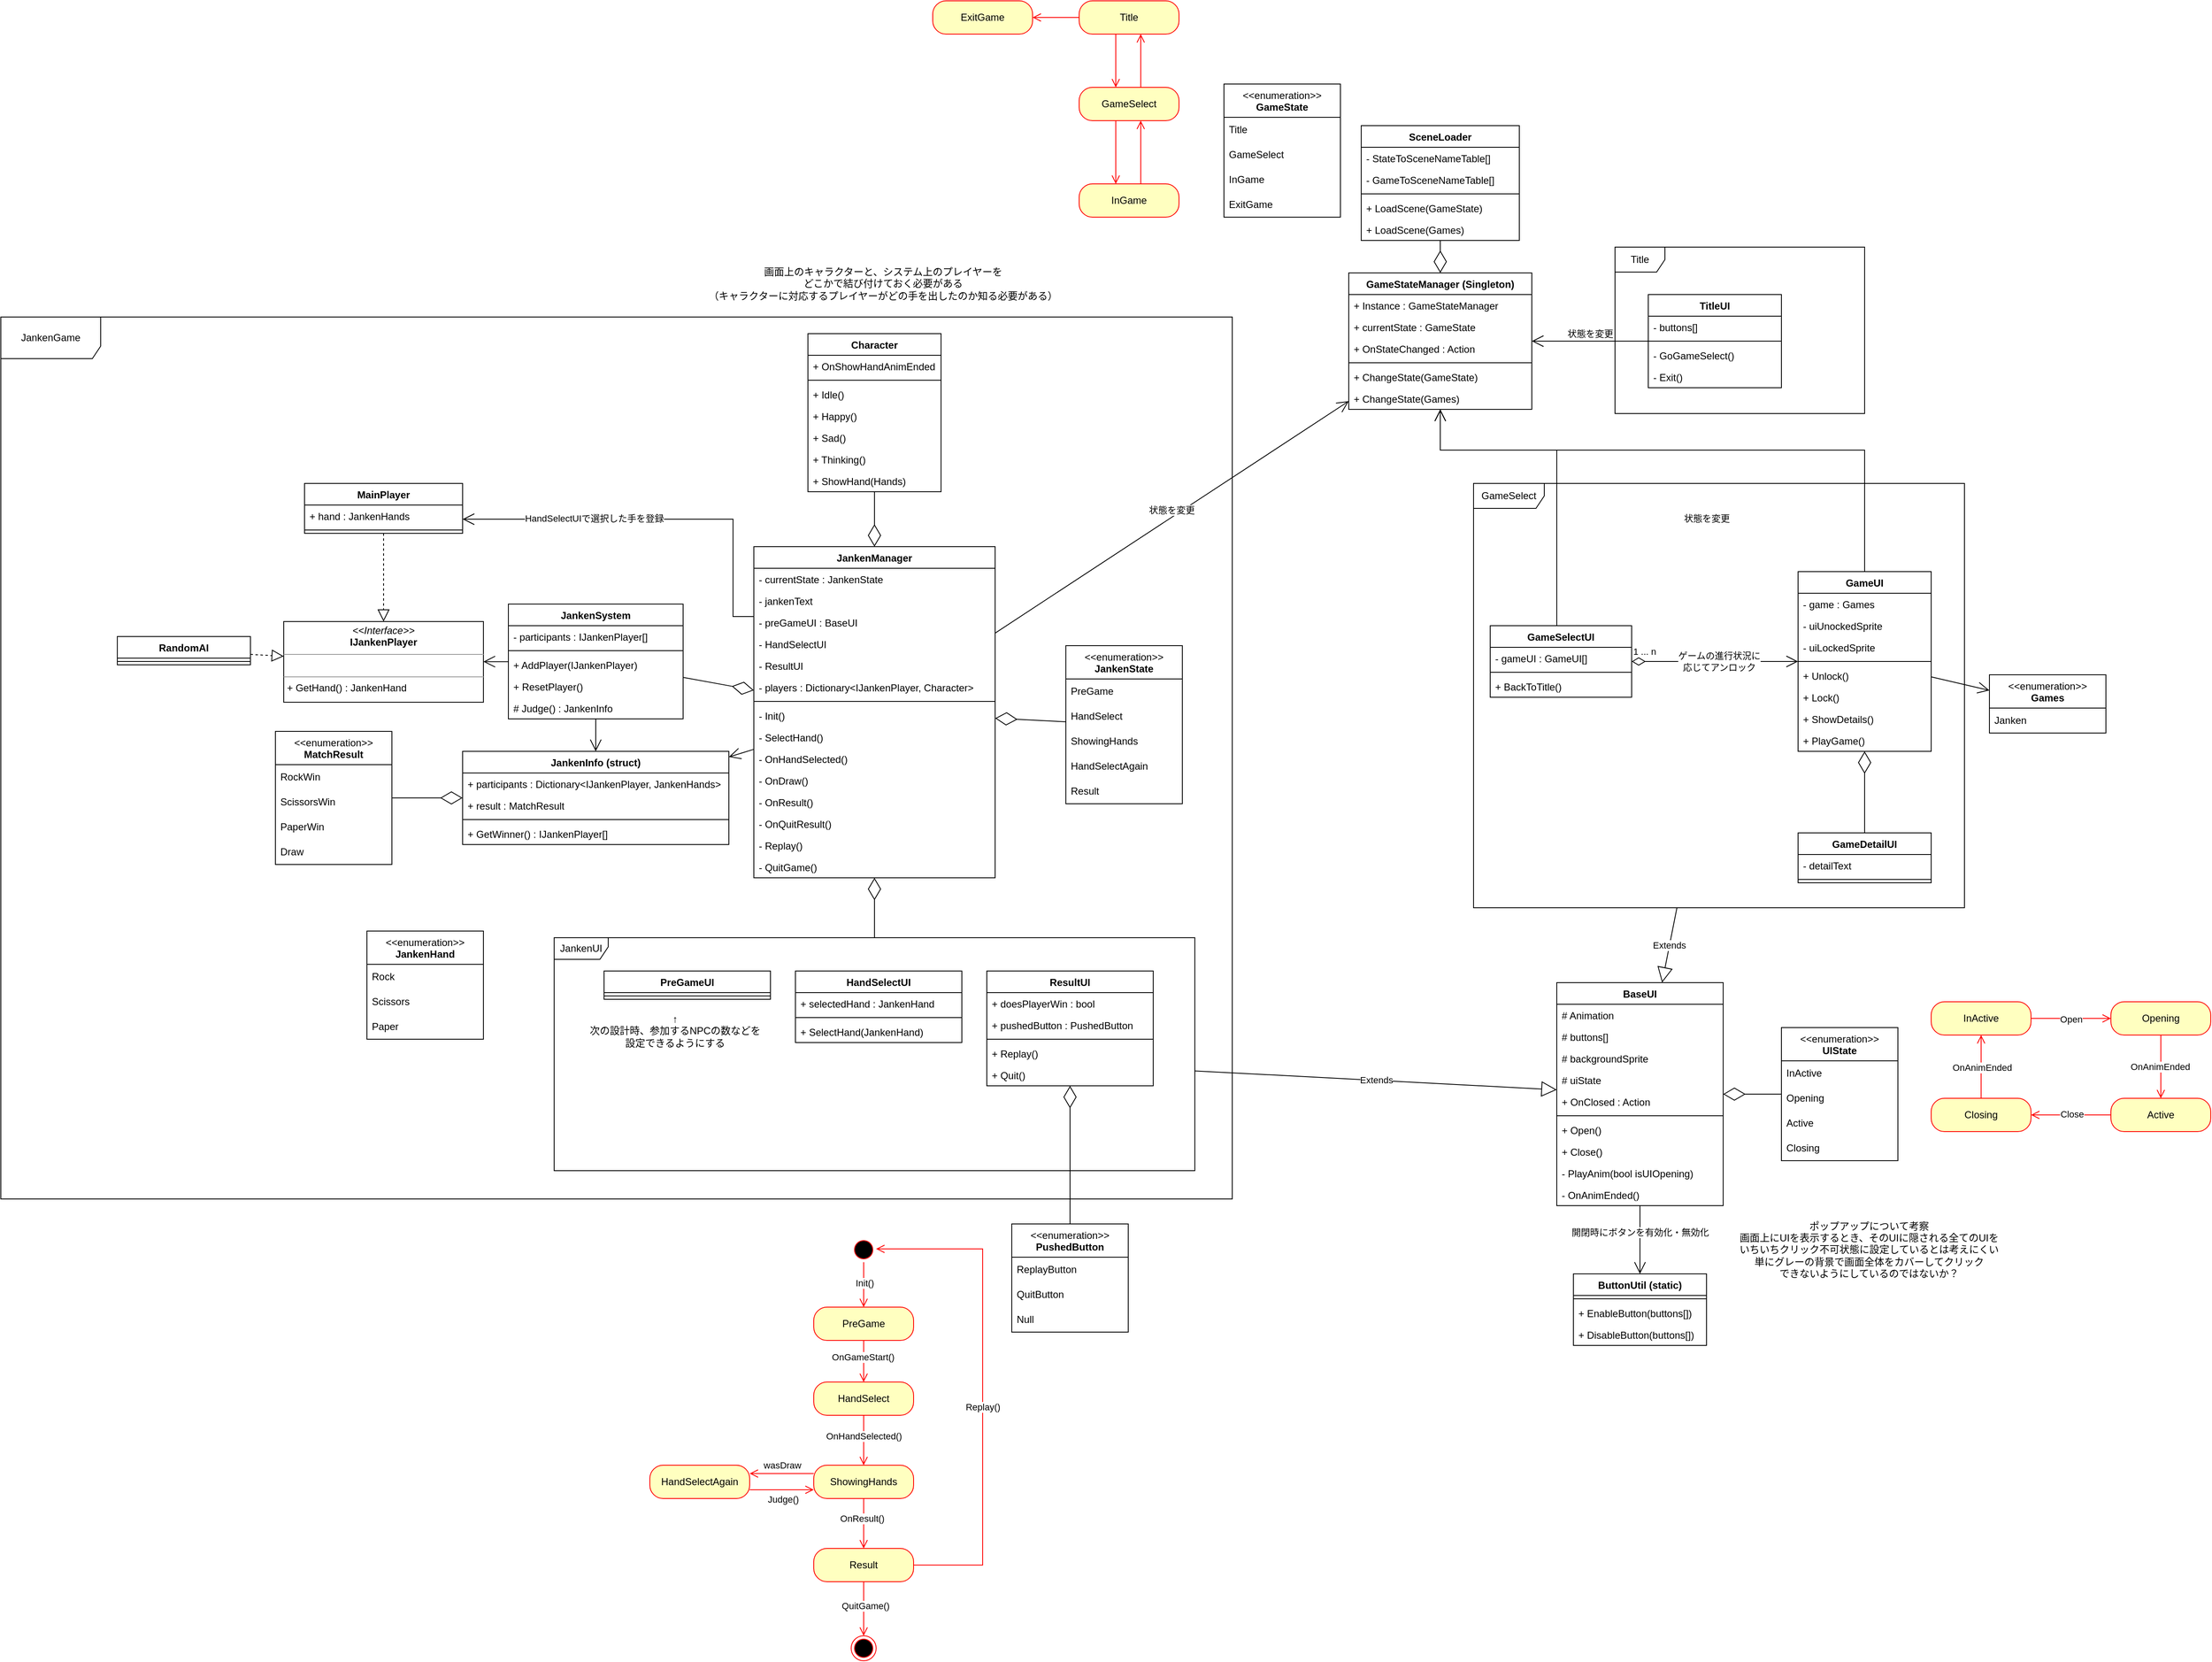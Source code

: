 <mxfile version="22.1.18" type="device">
  <diagram name="ページ1" id="fKblahuklsGOTkprjz1I">
    <mxGraphModel dx="3623" dy="2162" grid="1" gridSize="10" guides="1" tooltips="1" connect="1" arrows="1" fold="1" page="1" pageScale="1" pageWidth="827" pageHeight="1169" math="0" shadow="0">
      <root>
        <mxCell id="0" />
        <mxCell id="1" parent="0" />
        <mxCell id="DAhngsFh_Zj9q6nhMHTs-1" value="TitleUI" style="swimlane;fontStyle=1;align=center;verticalAlign=top;childLayout=stackLayout;horizontal=1;startSize=26;horizontalStack=0;resizeParent=1;resizeParentMax=0;resizeLast=0;collapsible=1;marginBottom=0;whiteSpace=wrap;html=1;" parent="1" vertex="1">
          <mxGeometry x="530" y="163" width="160" height="112" as="geometry" />
        </mxCell>
        <mxCell id="j6sQ9rcBt3xvJTXsl_02-17" value="- buttons[]" style="text;strokeColor=none;fillColor=none;align=left;verticalAlign=top;spacingLeft=4;spacingRight=4;overflow=hidden;rotatable=0;points=[[0,0.5],[1,0.5]];portConstraint=eastwest;whiteSpace=wrap;html=1;" parent="DAhngsFh_Zj9q6nhMHTs-1" vertex="1">
          <mxGeometry y="26" width="160" height="26" as="geometry" />
        </mxCell>
        <mxCell id="DAhngsFh_Zj9q6nhMHTs-3" value="" style="line;strokeWidth=1;fillColor=none;align=left;verticalAlign=middle;spacingTop=-1;spacingLeft=3;spacingRight=3;rotatable=0;labelPosition=right;points=[];portConstraint=eastwest;strokeColor=inherit;" parent="DAhngsFh_Zj9q6nhMHTs-1" vertex="1">
          <mxGeometry y="52" width="160" height="8" as="geometry" />
        </mxCell>
        <mxCell id="DAhngsFh_Zj9q6nhMHTs-4" value="- GoGameSelect()" style="text;strokeColor=none;fillColor=none;align=left;verticalAlign=top;spacingLeft=4;spacingRight=4;overflow=hidden;rotatable=0;points=[[0,0.5],[1,0.5]];portConstraint=eastwest;whiteSpace=wrap;html=1;" parent="DAhngsFh_Zj9q6nhMHTs-1" vertex="1">
          <mxGeometry y="60" width="160" height="26" as="geometry" />
        </mxCell>
        <mxCell id="DAhngsFh_Zj9q6nhMHTs-14" value="- Exit()" style="text;strokeColor=none;fillColor=none;align=left;verticalAlign=top;spacingLeft=4;spacingRight=4;overflow=hidden;rotatable=0;points=[[0,0.5],[1,0.5]];portConstraint=eastwest;whiteSpace=wrap;html=1;" parent="DAhngsFh_Zj9q6nhMHTs-1" vertex="1">
          <mxGeometry y="86" width="160" height="26" as="geometry" />
        </mxCell>
        <mxCell id="DAhngsFh_Zj9q6nhMHTs-5" value="GameStateManager (Singleton)" style="swimlane;fontStyle=1;align=center;verticalAlign=top;childLayout=stackLayout;horizontal=1;startSize=26;horizontalStack=0;resizeParent=1;resizeParentMax=0;resizeLast=0;collapsible=1;marginBottom=0;whiteSpace=wrap;html=1;" parent="1" vertex="1">
          <mxGeometry x="170" y="137" width="220" height="164" as="geometry" />
        </mxCell>
        <mxCell id="0tLeJH_Af3l9i-FZOveU-22" value="+ Instance : GameStateManager" style="text;strokeColor=none;fillColor=none;align=left;verticalAlign=top;spacingLeft=4;spacingRight=4;overflow=hidden;rotatable=0;points=[[0,0.5],[1,0.5]];portConstraint=eastwest;whiteSpace=wrap;html=1;" parent="DAhngsFh_Zj9q6nhMHTs-5" vertex="1">
          <mxGeometry y="26" width="220" height="26" as="geometry" />
        </mxCell>
        <mxCell id="DAhngsFh_Zj9q6nhMHTs-13" value="+ currentState : GameState" style="text;strokeColor=none;fillColor=none;align=left;verticalAlign=top;spacingLeft=4;spacingRight=4;overflow=hidden;rotatable=0;points=[[0,0.5],[1,0.5]];portConstraint=eastwest;whiteSpace=wrap;html=1;" parent="DAhngsFh_Zj9q6nhMHTs-5" vertex="1">
          <mxGeometry y="52" width="220" height="26" as="geometry" />
        </mxCell>
        <mxCell id="DAhngsFh_Zj9q6nhMHTs-6" value="+ OnStateChanged : Action" style="text;strokeColor=none;fillColor=none;align=left;verticalAlign=top;spacingLeft=4;spacingRight=4;overflow=hidden;rotatable=0;points=[[0,0.5],[1,0.5]];portConstraint=eastwest;whiteSpace=wrap;html=1;" parent="DAhngsFh_Zj9q6nhMHTs-5" vertex="1">
          <mxGeometry y="78" width="220" height="26" as="geometry" />
        </mxCell>
        <mxCell id="DAhngsFh_Zj9q6nhMHTs-7" value="" style="line;strokeWidth=1;fillColor=none;align=left;verticalAlign=middle;spacingTop=-1;spacingLeft=3;spacingRight=3;rotatable=0;labelPosition=right;points=[];portConstraint=eastwest;strokeColor=inherit;" parent="DAhngsFh_Zj9q6nhMHTs-5" vertex="1">
          <mxGeometry y="104" width="220" height="8" as="geometry" />
        </mxCell>
        <mxCell id="DAhngsFh_Zj9q6nhMHTs-8" value="+ ChangeState(GameState)" style="text;strokeColor=none;fillColor=none;align=left;verticalAlign=top;spacingLeft=4;spacingRight=4;overflow=hidden;rotatable=0;points=[[0,0.5],[1,0.5]];portConstraint=eastwest;whiteSpace=wrap;html=1;" parent="DAhngsFh_Zj9q6nhMHTs-5" vertex="1">
          <mxGeometry y="112" width="220" height="26" as="geometry" />
        </mxCell>
        <mxCell id="yCt9xL6cB3qSo9_0wxPj-3" value="+ ChangeState(Games)" style="text;strokeColor=none;fillColor=none;align=left;verticalAlign=top;spacingLeft=4;spacingRight=4;overflow=hidden;rotatable=0;points=[[0,0.5],[1,0.5]];portConstraint=eastwest;whiteSpace=wrap;html=1;" parent="DAhngsFh_Zj9q6nhMHTs-5" vertex="1">
          <mxGeometry y="138" width="220" height="26" as="geometry" />
        </mxCell>
        <mxCell id="DAhngsFh_Zj9q6nhMHTs-9" value="&amp;lt;&amp;lt;enumeration&amp;gt;&amp;gt;&lt;br&gt;&lt;b&gt;GameState&lt;/b&gt;" style="swimlane;fontStyle=0;align=center;verticalAlign=top;childLayout=stackLayout;horizontal=1;startSize=40;horizontalStack=0;resizeParent=1;resizeParentMax=0;resizeLast=0;collapsible=0;marginBottom=0;html=1;whiteSpace=wrap;" parent="1" vertex="1">
          <mxGeometry x="20" y="-90" width="140" height="160" as="geometry" />
        </mxCell>
        <mxCell id="DAhngsFh_Zj9q6nhMHTs-10" value="Title" style="text;html=1;strokeColor=none;fillColor=none;align=left;verticalAlign=middle;spacingLeft=4;spacingRight=4;overflow=hidden;rotatable=0;points=[[0,0.5],[1,0.5]];portConstraint=eastwest;whiteSpace=wrap;" parent="DAhngsFh_Zj9q6nhMHTs-9" vertex="1">
          <mxGeometry y="40" width="140" height="30" as="geometry" />
        </mxCell>
        <mxCell id="DAhngsFh_Zj9q6nhMHTs-11" value="GameSelect" style="text;html=1;strokeColor=none;fillColor=none;align=left;verticalAlign=middle;spacingLeft=4;spacingRight=4;overflow=hidden;rotatable=0;points=[[0,0.5],[1,0.5]];portConstraint=eastwest;whiteSpace=wrap;" parent="DAhngsFh_Zj9q6nhMHTs-9" vertex="1">
          <mxGeometry y="70" width="140" height="30" as="geometry" />
        </mxCell>
        <mxCell id="DAhngsFh_Zj9q6nhMHTs-12" value="InGame" style="text;html=1;strokeColor=none;fillColor=none;align=left;verticalAlign=middle;spacingLeft=4;spacingRight=4;overflow=hidden;rotatable=0;points=[[0,0.5],[1,0.5]];portConstraint=eastwest;whiteSpace=wrap;" parent="DAhngsFh_Zj9q6nhMHTs-9" vertex="1">
          <mxGeometry y="100" width="140" height="30" as="geometry" />
        </mxCell>
        <mxCell id="DAhngsFh_Zj9q6nhMHTs-22" value="ExitGame" style="text;html=1;strokeColor=none;fillColor=none;align=left;verticalAlign=middle;spacingLeft=4;spacingRight=4;overflow=hidden;rotatable=0;points=[[0,0.5],[1,0.5]];portConstraint=eastwest;whiteSpace=wrap;" parent="DAhngsFh_Zj9q6nhMHTs-9" vertex="1">
          <mxGeometry y="130" width="140" height="30" as="geometry" />
        </mxCell>
        <mxCell id="DAhngsFh_Zj9q6nhMHTs-15" value="SceneLoader" style="swimlane;fontStyle=1;align=center;verticalAlign=top;childLayout=stackLayout;horizontal=1;startSize=26;horizontalStack=0;resizeParent=1;resizeParentMax=0;resizeLast=0;collapsible=1;marginBottom=0;whiteSpace=wrap;html=1;" parent="1" vertex="1">
          <mxGeometry x="185" y="-40" width="190" height="138" as="geometry" />
        </mxCell>
        <mxCell id="DAhngsFh_Zj9q6nhMHTs-16" value="- StateToSceneNameTable[]" style="text;strokeColor=none;fillColor=none;align=left;verticalAlign=top;spacingLeft=4;spacingRight=4;overflow=hidden;rotatable=0;points=[[0,0.5],[1,0.5]];portConstraint=eastwest;whiteSpace=wrap;html=1;" parent="DAhngsFh_Zj9q6nhMHTs-15" vertex="1">
          <mxGeometry y="26" width="190" height="26" as="geometry" />
        </mxCell>
        <mxCell id="NhQtk5reYERQCzmd6o7h-12" value="- GameToSceneNameTable[]" style="text;strokeColor=none;fillColor=none;align=left;verticalAlign=top;spacingLeft=4;spacingRight=4;overflow=hidden;rotatable=0;points=[[0,0.5],[1,0.5]];portConstraint=eastwest;whiteSpace=wrap;html=1;" parent="DAhngsFh_Zj9q6nhMHTs-15" vertex="1">
          <mxGeometry y="52" width="190" height="26" as="geometry" />
        </mxCell>
        <mxCell id="DAhngsFh_Zj9q6nhMHTs-17" value="" style="line;strokeWidth=1;fillColor=none;align=left;verticalAlign=middle;spacingTop=-1;spacingLeft=3;spacingRight=3;rotatable=0;labelPosition=right;points=[];portConstraint=eastwest;strokeColor=inherit;" parent="DAhngsFh_Zj9q6nhMHTs-15" vertex="1">
          <mxGeometry y="78" width="190" height="8" as="geometry" />
        </mxCell>
        <mxCell id="DAhngsFh_Zj9q6nhMHTs-18" value="+ LoadScene(GameState)" style="text;strokeColor=none;fillColor=none;align=left;verticalAlign=top;spacingLeft=4;spacingRight=4;overflow=hidden;rotatable=0;points=[[0,0.5],[1,0.5]];portConstraint=eastwest;whiteSpace=wrap;html=1;" parent="DAhngsFh_Zj9q6nhMHTs-15" vertex="1">
          <mxGeometry y="86" width="190" height="26" as="geometry" />
        </mxCell>
        <mxCell id="NhQtk5reYERQCzmd6o7h-11" value="+ LoadScene(Games)" style="text;strokeColor=none;fillColor=none;align=left;verticalAlign=top;spacingLeft=4;spacingRight=4;overflow=hidden;rotatable=0;points=[[0,0.5],[1,0.5]];portConstraint=eastwest;whiteSpace=wrap;html=1;" parent="DAhngsFh_Zj9q6nhMHTs-15" vertex="1">
          <mxGeometry y="112" width="190" height="26" as="geometry" />
        </mxCell>
        <mxCell id="DAhngsFh_Zj9q6nhMHTs-19" value="" style="endArrow=diamondThin;endFill=0;endSize=24;html=1;rounded=0;" parent="1" source="DAhngsFh_Zj9q6nhMHTs-15" target="DAhngsFh_Zj9q6nhMHTs-5" edge="1">
          <mxGeometry width="160" relative="1" as="geometry">
            <mxPoint x="470" y="270" as="sourcePoint" />
            <mxPoint x="630" y="270" as="targetPoint" />
          </mxGeometry>
        </mxCell>
        <mxCell id="DAhngsFh_Zj9q6nhMHTs-20" value="状態を変更" style="html=1;verticalAlign=bottom;endArrow=open;curved=0;rounded=0;endFill=0;endSize=12;" parent="1" source="DAhngsFh_Zj9q6nhMHTs-1" target="DAhngsFh_Zj9q6nhMHTs-5" edge="1">
          <mxGeometry width="80" relative="1" as="geometry">
            <mxPoint x="450" y="380" as="sourcePoint" />
            <mxPoint x="450" y="350" as="targetPoint" />
          </mxGeometry>
        </mxCell>
        <mxCell id="_DnX2QRDeC5mHLzfc5bT-1" value="GameUI" style="swimlane;fontStyle=1;align=center;verticalAlign=top;childLayout=stackLayout;horizontal=1;startSize=26;horizontalStack=0;resizeParent=1;resizeParentMax=0;resizeLast=0;collapsible=1;marginBottom=0;whiteSpace=wrap;html=1;" parent="1" vertex="1">
          <mxGeometry x="710" y="496" width="160" height="216" as="geometry" />
        </mxCell>
        <mxCell id="_DnX2QRDeC5mHLzfc5bT-3" value="- game : Games" style="text;strokeColor=none;fillColor=none;align=left;verticalAlign=top;spacingLeft=4;spacingRight=4;overflow=hidden;rotatable=0;points=[[0,0.5],[1,0.5]];portConstraint=eastwest;whiteSpace=wrap;html=1;" parent="_DnX2QRDeC5mHLzfc5bT-1" vertex="1">
          <mxGeometry y="26" width="160" height="26" as="geometry" />
        </mxCell>
        <mxCell id="dhE8wxLYe0IxyUodfGGd-8" value="- uiUnockedSprite" style="text;strokeColor=none;fillColor=none;align=left;verticalAlign=top;spacingLeft=4;spacingRight=4;overflow=hidden;rotatable=0;points=[[0,0.5],[1,0.5]];portConstraint=eastwest;whiteSpace=wrap;html=1;" parent="_DnX2QRDeC5mHLzfc5bT-1" vertex="1">
          <mxGeometry y="52" width="160" height="26" as="geometry" />
        </mxCell>
        <mxCell id="dhE8wxLYe0IxyUodfGGd-7" value="- uiLockedSprite" style="text;strokeColor=none;fillColor=none;align=left;verticalAlign=top;spacingLeft=4;spacingRight=4;overflow=hidden;rotatable=0;points=[[0,0.5],[1,0.5]];portConstraint=eastwest;whiteSpace=wrap;html=1;" parent="_DnX2QRDeC5mHLzfc5bT-1" vertex="1">
          <mxGeometry y="78" width="160" height="26" as="geometry" />
        </mxCell>
        <mxCell id="_DnX2QRDeC5mHLzfc5bT-2" value="" style="line;strokeWidth=1;fillColor=none;align=left;verticalAlign=middle;spacingTop=-1;spacingLeft=3;spacingRight=3;rotatable=0;labelPosition=right;points=[];portConstraint=eastwest;strokeColor=inherit;" parent="_DnX2QRDeC5mHLzfc5bT-1" vertex="1">
          <mxGeometry y="104" width="160" height="8" as="geometry" />
        </mxCell>
        <mxCell id="dhE8wxLYe0IxyUodfGGd-5" value="+ Unlock()" style="text;strokeColor=none;fillColor=none;align=left;verticalAlign=top;spacingLeft=4;spacingRight=4;overflow=hidden;rotatable=0;points=[[0,0.5],[1,0.5]];portConstraint=eastwest;whiteSpace=wrap;html=1;" parent="_DnX2QRDeC5mHLzfc5bT-1" vertex="1">
          <mxGeometry y="112" width="160" height="26" as="geometry" />
        </mxCell>
        <mxCell id="dhE8wxLYe0IxyUodfGGd-6" value="+ Lock()" style="text;strokeColor=none;fillColor=none;align=left;verticalAlign=top;spacingLeft=4;spacingRight=4;overflow=hidden;rotatable=0;points=[[0,0.5],[1,0.5]];portConstraint=eastwest;whiteSpace=wrap;html=1;" parent="_DnX2QRDeC5mHLzfc5bT-1" vertex="1">
          <mxGeometry y="138" width="160" height="26" as="geometry" />
        </mxCell>
        <mxCell id="_DnX2QRDeC5mHLzfc5bT-10" value="+ ShowDetails()" style="text;strokeColor=none;fillColor=none;align=left;verticalAlign=top;spacingLeft=4;spacingRight=4;overflow=hidden;rotatable=0;points=[[0,0.5],[1,0.5]];portConstraint=eastwest;whiteSpace=wrap;html=1;" parent="_DnX2QRDeC5mHLzfc5bT-1" vertex="1">
          <mxGeometry y="164" width="160" height="26" as="geometry" />
        </mxCell>
        <mxCell id="_DnX2QRDeC5mHLzfc5bT-4" value="+ PlayGame()" style="text;strokeColor=none;fillColor=none;align=left;verticalAlign=top;spacingLeft=4;spacingRight=4;overflow=hidden;rotatable=0;points=[[0,0.5],[1,0.5]];portConstraint=eastwest;whiteSpace=wrap;html=1;" parent="_DnX2QRDeC5mHLzfc5bT-1" vertex="1">
          <mxGeometry y="190" width="160" height="26" as="geometry" />
        </mxCell>
        <mxCell id="_DnX2QRDeC5mHLzfc5bT-5" value="&amp;lt;&amp;lt;enumeration&amp;gt;&amp;gt;&lt;br&gt;&lt;b&gt;Games&lt;/b&gt;" style="swimlane;fontStyle=0;align=center;verticalAlign=top;childLayout=stackLayout;horizontal=1;startSize=40;horizontalStack=0;resizeParent=1;resizeParentMax=0;resizeLast=0;collapsible=0;marginBottom=0;html=1;whiteSpace=wrap;" parent="1" vertex="1">
          <mxGeometry x="940" y="620" width="140" height="70" as="geometry" />
        </mxCell>
        <mxCell id="_DnX2QRDeC5mHLzfc5bT-8" value="Janken" style="text;html=1;strokeColor=none;fillColor=none;align=left;verticalAlign=middle;spacingLeft=4;spacingRight=4;overflow=hidden;rotatable=0;points=[[0,0.5],[1,0.5]];portConstraint=eastwest;whiteSpace=wrap;" parent="_DnX2QRDeC5mHLzfc5bT-5" vertex="1">
          <mxGeometry y="40" width="140" height="30" as="geometry" />
        </mxCell>
        <mxCell id="_DnX2QRDeC5mHLzfc5bT-18" value="BaseUI" style="swimlane;fontStyle=1;align=center;verticalAlign=top;childLayout=stackLayout;horizontal=1;startSize=26;horizontalStack=0;resizeParent=1;resizeParentMax=0;resizeLast=0;collapsible=1;marginBottom=0;whiteSpace=wrap;html=1;" parent="1" vertex="1">
          <mxGeometry x="420" y="990" width="200" height="268" as="geometry" />
        </mxCell>
        <mxCell id="dhE8wxLYe0IxyUodfGGd-3" value="# Animation" style="text;strokeColor=none;fillColor=none;align=left;verticalAlign=top;spacingLeft=4;spacingRight=4;overflow=hidden;rotatable=0;points=[[0,0.5],[1,0.5]];portConstraint=eastwest;whiteSpace=wrap;html=1;" parent="_DnX2QRDeC5mHLzfc5bT-18" vertex="1">
          <mxGeometry y="26" width="200" height="26" as="geometry" />
        </mxCell>
        <mxCell id="4SkyMIcwRhMA-IvSOk0w-36" value="# buttons[]" style="text;strokeColor=none;fillColor=none;align=left;verticalAlign=top;spacingLeft=4;spacingRight=4;overflow=hidden;rotatable=0;points=[[0,0.5],[1,0.5]];portConstraint=eastwest;whiteSpace=wrap;html=1;" parent="_DnX2QRDeC5mHLzfc5bT-18" vertex="1">
          <mxGeometry y="52" width="200" height="26" as="geometry" />
        </mxCell>
        <mxCell id="_DnX2QRDeC5mHLzfc5bT-20" value="# backgroundSprite" style="text;strokeColor=none;fillColor=none;align=left;verticalAlign=top;spacingLeft=4;spacingRight=4;overflow=hidden;rotatable=0;points=[[0,0.5],[1,0.5]];portConstraint=eastwest;whiteSpace=wrap;html=1;" parent="_DnX2QRDeC5mHLzfc5bT-18" vertex="1">
          <mxGeometry y="78" width="200" height="26" as="geometry" />
        </mxCell>
        <mxCell id="j6sQ9rcBt3xvJTXsl_02-45" value="# uiState" style="text;strokeColor=none;fillColor=none;align=left;verticalAlign=top;spacingLeft=4;spacingRight=4;overflow=hidden;rotatable=0;points=[[0,0.5],[1,0.5]];portConstraint=eastwest;whiteSpace=wrap;html=1;" parent="_DnX2QRDeC5mHLzfc5bT-18" vertex="1">
          <mxGeometry y="104" width="200" height="26" as="geometry" />
        </mxCell>
        <mxCell id="dhE8wxLYe0IxyUodfGGd-1" value="+ OnClosed : Action" style="text;strokeColor=none;fillColor=none;align=left;verticalAlign=top;spacingLeft=4;spacingRight=4;overflow=hidden;rotatable=0;points=[[0,0.5],[1,0.5]];portConstraint=eastwest;whiteSpace=wrap;html=1;" parent="_DnX2QRDeC5mHLzfc5bT-18" vertex="1">
          <mxGeometry y="130" width="200" height="26" as="geometry" />
        </mxCell>
        <mxCell id="_DnX2QRDeC5mHLzfc5bT-21" value="" style="line;strokeWidth=1;fillColor=none;align=left;verticalAlign=middle;spacingTop=-1;spacingLeft=3;spacingRight=3;rotatable=0;labelPosition=right;points=[];portConstraint=eastwest;strokeColor=inherit;" parent="_DnX2QRDeC5mHLzfc5bT-18" vertex="1">
          <mxGeometry y="156" width="200" height="8" as="geometry" />
        </mxCell>
        <mxCell id="_DnX2QRDeC5mHLzfc5bT-23" value="+ Open()" style="text;strokeColor=none;fillColor=none;align=left;verticalAlign=top;spacingLeft=4;spacingRight=4;overflow=hidden;rotatable=0;points=[[0,0.5],[1,0.5]];portConstraint=eastwest;whiteSpace=wrap;html=1;" parent="_DnX2QRDeC5mHLzfc5bT-18" vertex="1">
          <mxGeometry y="164" width="200" height="26" as="geometry" />
        </mxCell>
        <mxCell id="_DnX2QRDeC5mHLzfc5bT-22" value="+ Close()" style="text;strokeColor=none;fillColor=none;align=left;verticalAlign=top;spacingLeft=4;spacingRight=4;overflow=hidden;rotatable=0;points=[[0,0.5],[1,0.5]];portConstraint=eastwest;whiteSpace=wrap;html=1;" parent="_DnX2QRDeC5mHLzfc5bT-18" vertex="1">
          <mxGeometry y="190" width="200" height="26" as="geometry" />
        </mxCell>
        <mxCell id="dhE8wxLYe0IxyUodfGGd-4" value="- PlayAnim(bool isUIOpening)" style="text;strokeColor=none;fillColor=none;align=left;verticalAlign=top;spacingLeft=4;spacingRight=4;overflow=hidden;rotatable=0;points=[[0,0.5],[1,0.5]];portConstraint=eastwest;whiteSpace=wrap;html=1;" parent="_DnX2QRDeC5mHLzfc5bT-18" vertex="1">
          <mxGeometry y="216" width="200" height="26" as="geometry" />
        </mxCell>
        <mxCell id="NhQtk5reYERQCzmd6o7h-19" value="- OnAnimEnded()" style="text;strokeColor=none;fillColor=none;align=left;verticalAlign=top;spacingLeft=4;spacingRight=4;overflow=hidden;rotatable=0;points=[[0,0.5],[1,0.5]];portConstraint=eastwest;whiteSpace=wrap;html=1;" parent="_DnX2QRDeC5mHLzfc5bT-18" vertex="1">
          <mxGeometry y="242" width="200" height="26" as="geometry" />
        </mxCell>
        <mxCell id="dhE8wxLYe0IxyUodfGGd-9" value="GameDetailUI" style="swimlane;fontStyle=1;align=center;verticalAlign=top;childLayout=stackLayout;horizontal=1;startSize=26;horizontalStack=0;resizeParent=1;resizeParentMax=0;resizeLast=0;collapsible=1;marginBottom=0;whiteSpace=wrap;html=1;" parent="1" vertex="1">
          <mxGeometry x="710" y="810" width="160" height="60" as="geometry" />
        </mxCell>
        <mxCell id="dhE8wxLYe0IxyUodfGGd-10" value="- detailText" style="text;strokeColor=none;fillColor=none;align=left;verticalAlign=top;spacingLeft=4;spacingRight=4;overflow=hidden;rotatable=0;points=[[0,0.5],[1,0.5]];portConstraint=eastwest;whiteSpace=wrap;html=1;" parent="dhE8wxLYe0IxyUodfGGd-9" vertex="1">
          <mxGeometry y="26" width="160" height="26" as="geometry" />
        </mxCell>
        <mxCell id="dhE8wxLYe0IxyUodfGGd-11" value="" style="line;strokeWidth=1;fillColor=none;align=left;verticalAlign=middle;spacingTop=-1;spacingLeft=3;spacingRight=3;rotatable=0;labelPosition=right;points=[];portConstraint=eastwest;strokeColor=inherit;" parent="dhE8wxLYe0IxyUodfGGd-9" vertex="1">
          <mxGeometry y="52" width="160" height="8" as="geometry" />
        </mxCell>
        <mxCell id="dhE8wxLYe0IxyUodfGGd-14" value="Extends" style="endArrow=block;endSize=16;endFill=0;html=1;rounded=0;" parent="1" source="4SkyMIcwRhMA-IvSOk0w-51" target="_DnX2QRDeC5mHLzfc5bT-18" edge="1">
          <mxGeometry width="160" relative="1" as="geometry">
            <mxPoint x="440" y="742.5" as="sourcePoint" />
            <mxPoint x="600" y="742.5" as="targetPoint" />
          </mxGeometry>
        </mxCell>
        <mxCell id="dhE8wxLYe0IxyUodfGGd-15" value="" style="endArrow=diamondThin;endFill=0;endSize=24;html=1;rounded=0;" parent="1" source="dhE8wxLYe0IxyUodfGGd-9" target="_DnX2QRDeC5mHLzfc5bT-1" edge="1">
          <mxGeometry width="160" relative="1" as="geometry">
            <mxPoint x="960" y="716" as="sourcePoint" />
            <mxPoint x="880" y="676" as="targetPoint" />
          </mxGeometry>
        </mxCell>
        <mxCell id="dhE8wxLYe0IxyUodfGGd-16" value="状態を変更" style="html=1;verticalAlign=bottom;endArrow=open;rounded=0;endFill=0;endSize=12;edgeStyle=orthogonalEdgeStyle;" parent="1" source="4SkyMIcwRhMA-IvSOk0w-37" target="DAhngsFh_Zj9q6nhMHTs-5" edge="1">
          <mxGeometry x="0.052" y="-90" width="80" relative="1" as="geometry">
            <mxPoint x="280" y="330" as="sourcePoint" />
            <mxPoint x="250" y="270" as="targetPoint" />
            <Array as="points">
              <mxPoint x="420" y="350" />
              <mxPoint x="280" y="350" />
            </Array>
            <mxPoint x="90" y="90" as="offset" />
          </mxGeometry>
        </mxCell>
        <mxCell id="dhE8wxLYe0IxyUodfGGd-17" value="JankenManager" style="swimlane;fontStyle=1;align=center;verticalAlign=top;childLayout=stackLayout;horizontal=1;startSize=26;horizontalStack=0;resizeParent=1;resizeParentMax=0;resizeLast=0;collapsible=1;marginBottom=0;whiteSpace=wrap;html=1;" parent="1" vertex="1">
          <mxGeometry x="-545" y="466" width="290" height="398" as="geometry">
            <mxRectangle x="-545" y="466" width="130" height="30" as="alternateBounds" />
          </mxGeometry>
        </mxCell>
        <mxCell id="dhE8wxLYe0IxyUodfGGd-18" value="- currentState : JankenState" style="text;strokeColor=none;fillColor=none;align=left;verticalAlign=top;spacingLeft=4;spacingRight=4;overflow=hidden;rotatable=0;points=[[0,0.5],[1,0.5]];portConstraint=eastwest;whiteSpace=wrap;html=1;" parent="dhE8wxLYe0IxyUodfGGd-17" vertex="1">
          <mxGeometry y="26" width="290" height="26" as="geometry" />
        </mxCell>
        <mxCell id="dhE8wxLYe0IxyUodfGGd-19" value="- jankenText" style="text;strokeColor=none;fillColor=none;align=left;verticalAlign=top;spacingLeft=4;spacingRight=4;overflow=hidden;rotatable=0;points=[[0,0.5],[1,0.5]];portConstraint=eastwest;whiteSpace=wrap;html=1;" parent="dhE8wxLYe0IxyUodfGGd-17" vertex="1">
          <mxGeometry y="52" width="290" height="26" as="geometry" />
        </mxCell>
        <mxCell id="dhE8wxLYe0IxyUodfGGd-34" value="- preGameUI : BaseUI" style="text;strokeColor=none;fillColor=none;align=left;verticalAlign=top;spacingLeft=4;spacingRight=4;overflow=hidden;rotatable=0;points=[[0,0.5],[1,0.5]];portConstraint=eastwest;whiteSpace=wrap;html=1;" parent="dhE8wxLYe0IxyUodfGGd-17" vertex="1">
          <mxGeometry y="78" width="290" height="26" as="geometry" />
        </mxCell>
        <mxCell id="dhE8wxLYe0IxyUodfGGd-35" value="- HandSelectUI" style="text;strokeColor=none;fillColor=none;align=left;verticalAlign=top;spacingLeft=4;spacingRight=4;overflow=hidden;rotatable=0;points=[[0,0.5],[1,0.5]];portConstraint=eastwest;whiteSpace=wrap;html=1;" parent="dhE8wxLYe0IxyUodfGGd-17" vertex="1">
          <mxGeometry y="104" width="290" height="26" as="geometry" />
        </mxCell>
        <mxCell id="dhE8wxLYe0IxyUodfGGd-47" value="- ResultUI" style="text;strokeColor=none;fillColor=none;align=left;verticalAlign=top;spacingLeft=4;spacingRight=4;overflow=hidden;rotatable=0;points=[[0,0.5],[1,0.5]];portConstraint=eastwest;whiteSpace=wrap;html=1;" parent="dhE8wxLYe0IxyUodfGGd-17" vertex="1">
          <mxGeometry y="130" width="290" height="26" as="geometry" />
        </mxCell>
        <mxCell id="_ihpI4agDZquPOQ2BUvL-21" value="- players : Dictionary&amp;lt;IJankenPlayer, Character&amp;gt;" style="text;strokeColor=none;fillColor=none;align=left;verticalAlign=top;spacingLeft=4;spacingRight=4;overflow=hidden;rotatable=0;points=[[0,0.5],[1,0.5]];portConstraint=eastwest;whiteSpace=wrap;html=1;" parent="dhE8wxLYe0IxyUodfGGd-17" vertex="1">
          <mxGeometry y="156" width="290" height="26" as="geometry" />
        </mxCell>
        <mxCell id="dhE8wxLYe0IxyUodfGGd-20" value="" style="line;strokeWidth=1;fillColor=none;align=left;verticalAlign=middle;spacingTop=-1;spacingLeft=3;spacingRight=3;rotatable=0;labelPosition=right;points=[];portConstraint=eastwest;strokeColor=inherit;" parent="dhE8wxLYe0IxyUodfGGd-17" vertex="1">
          <mxGeometry y="182" width="290" height="8" as="geometry" />
        </mxCell>
        <mxCell id="4SkyMIcwRhMA-IvSOk0w-29" value="- Init()" style="text;strokeColor=none;fillColor=none;align=left;verticalAlign=top;spacingLeft=4;spacingRight=4;overflow=hidden;rotatable=0;points=[[0,0.5],[1,0.5]];portConstraint=eastwest;whiteSpace=wrap;html=1;" parent="dhE8wxLYe0IxyUodfGGd-17" vertex="1">
          <mxGeometry y="190" width="290" height="26" as="geometry" />
        </mxCell>
        <mxCell id="0tLeJH_Af3l9i-FZOveU-12" value="- SelectHand()" style="text;strokeColor=none;fillColor=none;align=left;verticalAlign=top;spacingLeft=4;spacingRight=4;overflow=hidden;rotatable=0;points=[[0,0.5],[1,0.5]];portConstraint=eastwest;whiteSpace=wrap;html=1;" parent="dhE8wxLYe0IxyUodfGGd-17" vertex="1">
          <mxGeometry y="216" width="290" height="26" as="geometry" />
        </mxCell>
        <mxCell id="4SkyMIcwRhMA-IvSOk0w-24" value="- OnHandSelected()" style="text;strokeColor=none;fillColor=none;align=left;verticalAlign=top;spacingLeft=4;spacingRight=4;overflow=hidden;rotatable=0;points=[[0,0.5],[1,0.5]];portConstraint=eastwest;whiteSpace=wrap;html=1;" parent="dhE8wxLYe0IxyUodfGGd-17" vertex="1">
          <mxGeometry y="242" width="290" height="26" as="geometry" />
        </mxCell>
        <mxCell id="0tLeJH_Af3l9i-FZOveU-10" value="- OnDraw()" style="text;strokeColor=none;fillColor=none;align=left;verticalAlign=top;spacingLeft=4;spacingRight=4;overflow=hidden;rotatable=0;points=[[0,0.5],[1,0.5]];portConstraint=eastwest;whiteSpace=wrap;html=1;" parent="dhE8wxLYe0IxyUodfGGd-17" vertex="1">
          <mxGeometry y="268" width="290" height="26" as="geometry" />
        </mxCell>
        <mxCell id="_58Jos7XsoTqrODfJy7j-8" value="- OnResult()" style="text;strokeColor=none;fillColor=none;align=left;verticalAlign=top;spacingLeft=4;spacingRight=4;overflow=hidden;rotatable=0;points=[[0,0.5],[1,0.5]];portConstraint=eastwest;whiteSpace=wrap;html=1;" parent="dhE8wxLYe0IxyUodfGGd-17" vertex="1">
          <mxGeometry y="294" width="290" height="26" as="geometry" />
        </mxCell>
        <mxCell id="4SkyMIcwRhMA-IvSOk0w-33" value="- OnQuitResult()" style="text;strokeColor=none;fillColor=none;align=left;verticalAlign=top;spacingLeft=4;spacingRight=4;overflow=hidden;rotatable=0;points=[[0,0.5],[1,0.5]];portConstraint=eastwest;whiteSpace=wrap;html=1;" parent="dhE8wxLYe0IxyUodfGGd-17" vertex="1">
          <mxGeometry y="320" width="290" height="26" as="geometry" />
        </mxCell>
        <mxCell id="4SkyMIcwRhMA-IvSOk0w-27" value="- Replay()" style="text;strokeColor=none;fillColor=none;align=left;verticalAlign=top;spacingLeft=4;spacingRight=4;overflow=hidden;rotatable=0;points=[[0,0.5],[1,0.5]];portConstraint=eastwest;whiteSpace=wrap;html=1;" parent="dhE8wxLYe0IxyUodfGGd-17" vertex="1">
          <mxGeometry y="346" width="290" height="26" as="geometry" />
        </mxCell>
        <mxCell id="4SkyMIcwRhMA-IvSOk0w-28" value="- QuitGame()" style="text;strokeColor=none;fillColor=none;align=left;verticalAlign=top;spacingLeft=4;spacingRight=4;overflow=hidden;rotatable=0;points=[[0,0.5],[1,0.5]];portConstraint=eastwest;whiteSpace=wrap;html=1;" parent="dhE8wxLYe0IxyUodfGGd-17" vertex="1">
          <mxGeometry y="372" width="290" height="26" as="geometry" />
        </mxCell>
        <mxCell id="dhE8wxLYe0IxyUodfGGd-22" value="&amp;lt;&amp;lt;enumeration&amp;gt;&amp;gt;&lt;br&gt;&lt;b&gt;JankenState&lt;/b&gt;" style="swimlane;fontStyle=0;align=center;verticalAlign=top;childLayout=stackLayout;horizontal=1;startSize=40;horizontalStack=0;resizeParent=1;resizeParentMax=0;resizeLast=0;collapsible=0;marginBottom=0;html=1;whiteSpace=wrap;" parent="1" vertex="1">
          <mxGeometry x="-170" y="585" width="140" height="190" as="geometry" />
        </mxCell>
        <mxCell id="dhE8wxLYe0IxyUodfGGd-23" value="PreGame" style="text;html=1;strokeColor=none;fillColor=none;align=left;verticalAlign=middle;spacingLeft=4;spacingRight=4;overflow=hidden;rotatable=0;points=[[0,0.5],[1,0.5]];portConstraint=eastwest;whiteSpace=wrap;" parent="dhE8wxLYe0IxyUodfGGd-22" vertex="1">
          <mxGeometry y="40" width="140" height="30" as="geometry" />
        </mxCell>
        <mxCell id="0tLeJH_Af3l9i-FZOveU-11" value="HandSelect" style="text;html=1;strokeColor=none;fillColor=none;align=left;verticalAlign=middle;spacingLeft=4;spacingRight=4;overflow=hidden;rotatable=0;points=[[0,0.5],[1,0.5]];portConstraint=eastwest;whiteSpace=wrap;" parent="dhE8wxLYe0IxyUodfGGd-22" vertex="1">
          <mxGeometry y="70" width="140" height="30" as="geometry" />
        </mxCell>
        <mxCell id="dhE8wxLYe0IxyUodfGGd-25" value="ShowingHands" style="text;html=1;strokeColor=none;fillColor=none;align=left;verticalAlign=middle;spacingLeft=4;spacingRight=4;overflow=hidden;rotatable=0;points=[[0,0.5],[1,0.5]];portConstraint=eastwest;whiteSpace=wrap;" parent="dhE8wxLYe0IxyUodfGGd-22" vertex="1">
          <mxGeometry y="100" width="140" height="30" as="geometry" />
        </mxCell>
        <mxCell id="dhE8wxLYe0IxyUodfGGd-24" value="HandSelectAgain" style="text;html=1;strokeColor=none;fillColor=none;align=left;verticalAlign=middle;spacingLeft=4;spacingRight=4;overflow=hidden;rotatable=0;points=[[0,0.5],[1,0.5]];portConstraint=eastwest;whiteSpace=wrap;" parent="dhE8wxLYe0IxyUodfGGd-22" vertex="1">
          <mxGeometry y="130" width="140" height="30" as="geometry" />
        </mxCell>
        <mxCell id="dhE8wxLYe0IxyUodfGGd-26" value="Result" style="text;html=1;strokeColor=none;fillColor=none;align=left;verticalAlign=middle;spacingLeft=4;spacingRight=4;overflow=hidden;rotatable=0;points=[[0,0.5],[1,0.5]];portConstraint=eastwest;whiteSpace=wrap;" parent="dhE8wxLYe0IxyUodfGGd-22" vertex="1">
          <mxGeometry y="160" width="140" height="30" as="geometry" />
        </mxCell>
        <mxCell id="dhE8wxLYe0IxyUodfGGd-27" value="HandSelectUI" style="swimlane;fontStyle=1;align=center;verticalAlign=top;childLayout=stackLayout;horizontal=1;startSize=26;horizontalStack=0;resizeParent=1;resizeParentMax=0;resizeLast=0;collapsible=1;marginBottom=0;whiteSpace=wrap;html=1;" parent="1" vertex="1">
          <mxGeometry x="-495" y="976" width="200" height="86" as="geometry" />
        </mxCell>
        <mxCell id="dhE8wxLYe0IxyUodfGGd-29" value="+ selectedHand : JankenHand" style="text;strokeColor=none;fillColor=none;align=left;verticalAlign=top;spacingLeft=4;spacingRight=4;overflow=hidden;rotatable=0;points=[[0,0.5],[1,0.5]];portConstraint=eastwest;whiteSpace=wrap;html=1;" parent="dhE8wxLYe0IxyUodfGGd-27" vertex="1">
          <mxGeometry y="26" width="200" height="26" as="geometry" />
        </mxCell>
        <mxCell id="dhE8wxLYe0IxyUodfGGd-30" value="" style="line;strokeWidth=1;fillColor=none;align=left;verticalAlign=middle;spacingTop=-1;spacingLeft=3;spacingRight=3;rotatable=0;labelPosition=right;points=[];portConstraint=eastwest;strokeColor=inherit;" parent="dhE8wxLYe0IxyUodfGGd-27" vertex="1">
          <mxGeometry y="52" width="200" height="8" as="geometry" />
        </mxCell>
        <mxCell id="dhE8wxLYe0IxyUodfGGd-31" value="+ SelectHand(JankenHand)" style="text;strokeColor=none;fillColor=none;align=left;verticalAlign=top;spacingLeft=4;spacingRight=4;overflow=hidden;rotatable=0;points=[[0,0.5],[1,0.5]];portConstraint=eastwest;whiteSpace=wrap;html=1;" parent="dhE8wxLYe0IxyUodfGGd-27" vertex="1">
          <mxGeometry y="60" width="200" height="26" as="geometry" />
        </mxCell>
        <mxCell id="dhE8wxLYe0IxyUodfGGd-36" value="PreGameUI" style="swimlane;fontStyle=1;align=center;verticalAlign=top;childLayout=stackLayout;horizontal=1;startSize=26;horizontalStack=0;resizeParent=1;resizeParentMax=0;resizeLast=0;collapsible=1;marginBottom=0;whiteSpace=wrap;html=1;" parent="1" vertex="1">
          <mxGeometry x="-725" y="976" width="200" height="34" as="geometry">
            <mxRectangle x="-725" y="956" width="110" height="30" as="alternateBounds" />
          </mxGeometry>
        </mxCell>
        <mxCell id="dhE8wxLYe0IxyUodfGGd-39" value="" style="line;strokeWidth=1;fillColor=none;align=left;verticalAlign=middle;spacingTop=-1;spacingLeft=3;spacingRight=3;rotatable=0;labelPosition=right;points=[];portConstraint=eastwest;strokeColor=inherit;" parent="dhE8wxLYe0IxyUodfGGd-36" vertex="1">
          <mxGeometry y="26" width="200" height="8" as="geometry" />
        </mxCell>
        <mxCell id="dhE8wxLYe0IxyUodfGGd-43" value="ResultUI" style="swimlane;fontStyle=1;align=center;verticalAlign=top;childLayout=stackLayout;horizontal=1;startSize=26;horizontalStack=0;resizeParent=1;resizeParentMax=0;resizeLast=0;collapsible=1;marginBottom=0;whiteSpace=wrap;html=1;" parent="1" vertex="1">
          <mxGeometry x="-265" y="976" width="200" height="138" as="geometry" />
        </mxCell>
        <mxCell id="NhQtk5reYERQCzmd6o7h-1" value="+ doesPlayerWin : bool" style="text;strokeColor=none;fillColor=none;align=left;verticalAlign=top;spacingLeft=4;spacingRight=4;overflow=hidden;rotatable=0;points=[[0,0.5],[1,0.5]];portConstraint=eastwest;whiteSpace=wrap;html=1;" parent="dhE8wxLYe0IxyUodfGGd-43" vertex="1">
          <mxGeometry y="26" width="200" height="26" as="geometry" />
        </mxCell>
        <mxCell id="dhE8wxLYe0IxyUodfGGd-44" value="+ pushedButton : PushedButton" style="text;strokeColor=none;fillColor=none;align=left;verticalAlign=top;spacingLeft=4;spacingRight=4;overflow=hidden;rotatable=0;points=[[0,0.5],[1,0.5]];portConstraint=eastwest;whiteSpace=wrap;html=1;" parent="dhE8wxLYe0IxyUodfGGd-43" vertex="1">
          <mxGeometry y="52" width="200" height="26" as="geometry" />
        </mxCell>
        <mxCell id="dhE8wxLYe0IxyUodfGGd-45" value="" style="line;strokeWidth=1;fillColor=none;align=left;verticalAlign=middle;spacingTop=-1;spacingLeft=3;spacingRight=3;rotatable=0;labelPosition=right;points=[];portConstraint=eastwest;strokeColor=inherit;" parent="dhE8wxLYe0IxyUodfGGd-43" vertex="1">
          <mxGeometry y="78" width="200" height="8" as="geometry" />
        </mxCell>
        <mxCell id="4SkyMIcwRhMA-IvSOk0w-32" value="+ Replay()" style="text;strokeColor=none;fillColor=none;align=left;verticalAlign=top;spacingLeft=4;spacingRight=4;overflow=hidden;rotatable=0;points=[[0,0.5],[1,0.5]];portConstraint=eastwest;whiteSpace=wrap;html=1;" parent="dhE8wxLYe0IxyUodfGGd-43" vertex="1">
          <mxGeometry y="86" width="200" height="26" as="geometry" />
        </mxCell>
        <mxCell id="4SkyMIcwRhMA-IvSOk0w-4" value="+ Quit()" style="text;strokeColor=none;fillColor=none;align=left;verticalAlign=top;spacingLeft=4;spacingRight=4;overflow=hidden;rotatable=0;points=[[0,0.5],[1,0.5]];portConstraint=eastwest;whiteSpace=wrap;html=1;" parent="dhE8wxLYe0IxyUodfGGd-43" vertex="1">
          <mxGeometry y="112" width="200" height="26" as="geometry" />
        </mxCell>
        <mxCell id="dhE8wxLYe0IxyUodfGGd-56" value="Extends" style="endArrow=block;endSize=16;endFill=0;html=1;rounded=0;" parent="1" source="4SkyMIcwRhMA-IvSOk0w-10" target="_DnX2QRDeC5mHLzfc5bT-18" edge="1">
          <mxGeometry width="160" relative="1" as="geometry">
            <mxPoint x="-65" y="1074" as="sourcePoint" />
            <mxPoint x="-250" y="1200" as="targetPoint" />
          </mxGeometry>
        </mxCell>
        <mxCell id="dhE8wxLYe0IxyUodfGGd-59" value="" style="endArrow=diamondThin;endFill=0;endSize=24;html=1;rounded=0;" parent="1" source="4SkyMIcwRhMA-IvSOk0w-10" target="dhE8wxLYe0IxyUodfGGd-17" edge="1">
          <mxGeometry width="160" relative="1" as="geometry">
            <mxPoint x="-205" y="932" as="sourcePoint" />
            <mxPoint x="-400" y="910.0" as="targetPoint" />
          </mxGeometry>
        </mxCell>
        <mxCell id="dhE8wxLYe0IxyUodfGGd-62" value="Character" style="swimlane;fontStyle=1;align=center;verticalAlign=top;childLayout=stackLayout;horizontal=1;startSize=26;horizontalStack=0;resizeParent=1;resizeParentMax=0;resizeLast=0;collapsible=1;marginBottom=0;whiteSpace=wrap;html=1;" parent="1" vertex="1">
          <mxGeometry x="-480" y="210" width="160" height="190" as="geometry" />
        </mxCell>
        <mxCell id="4SkyMIcwRhMA-IvSOk0w-25" value="+ OnShowHandAnimEnded" style="text;strokeColor=none;fillColor=none;align=left;verticalAlign=top;spacingLeft=4;spacingRight=4;overflow=hidden;rotatable=0;points=[[0,0.5],[1,0.5]];portConstraint=eastwest;whiteSpace=wrap;html=1;" parent="dhE8wxLYe0IxyUodfGGd-62" vertex="1">
          <mxGeometry y="26" width="160" height="26" as="geometry" />
        </mxCell>
        <mxCell id="dhE8wxLYe0IxyUodfGGd-64" value="" style="line;strokeWidth=1;fillColor=none;align=left;verticalAlign=middle;spacingTop=-1;spacingLeft=3;spacingRight=3;rotatable=0;labelPosition=right;points=[];portConstraint=eastwest;strokeColor=inherit;" parent="dhE8wxLYe0IxyUodfGGd-62" vertex="1">
          <mxGeometry y="52" width="160" height="8" as="geometry" />
        </mxCell>
        <mxCell id="j6sQ9rcBt3xvJTXsl_02-95" value="+ Idle()" style="text;strokeColor=none;fillColor=none;align=left;verticalAlign=top;spacingLeft=4;spacingRight=4;overflow=hidden;rotatable=0;points=[[0,0.5],[1,0.5]];portConstraint=eastwest;whiteSpace=wrap;html=1;" parent="dhE8wxLYe0IxyUodfGGd-62" vertex="1">
          <mxGeometry y="60" width="160" height="26" as="geometry" />
        </mxCell>
        <mxCell id="dhE8wxLYe0IxyUodfGGd-65" value="+ Happy()" style="text;strokeColor=none;fillColor=none;align=left;verticalAlign=top;spacingLeft=4;spacingRight=4;overflow=hidden;rotatable=0;points=[[0,0.5],[1,0.5]];portConstraint=eastwest;whiteSpace=wrap;html=1;" parent="dhE8wxLYe0IxyUodfGGd-62" vertex="1">
          <mxGeometry y="86" width="160" height="26" as="geometry" />
        </mxCell>
        <mxCell id="dhE8wxLYe0IxyUodfGGd-66" value="+ Sad()" style="text;strokeColor=none;fillColor=none;align=left;verticalAlign=top;spacingLeft=4;spacingRight=4;overflow=hidden;rotatable=0;points=[[0,0.5],[1,0.5]];portConstraint=eastwest;whiteSpace=wrap;html=1;" parent="dhE8wxLYe0IxyUodfGGd-62" vertex="1">
          <mxGeometry y="112" width="160" height="26" as="geometry" />
        </mxCell>
        <mxCell id="dhE8wxLYe0IxyUodfGGd-67" value="+ Thinking()" style="text;strokeColor=none;fillColor=none;align=left;verticalAlign=top;spacingLeft=4;spacingRight=4;overflow=hidden;rotatable=0;points=[[0,0.5],[1,0.5]];portConstraint=eastwest;whiteSpace=wrap;html=1;" parent="dhE8wxLYe0IxyUodfGGd-62" vertex="1">
          <mxGeometry y="138" width="160" height="26" as="geometry" />
        </mxCell>
        <mxCell id="dhE8wxLYe0IxyUodfGGd-75" value="+ ShowHand(Hands)" style="text;strokeColor=none;fillColor=none;align=left;verticalAlign=top;spacingLeft=4;spacingRight=4;overflow=hidden;rotatable=0;points=[[0,0.5],[1,0.5]];portConstraint=eastwest;whiteSpace=wrap;html=1;" parent="dhE8wxLYe0IxyUodfGGd-62" vertex="1">
          <mxGeometry y="164" width="160" height="26" as="geometry" />
        </mxCell>
        <mxCell id="dhE8wxLYe0IxyUodfGGd-74" value="" style="endArrow=diamondThin;endFill=0;endSize=24;html=1;rounded=0;" parent="1" source="dhE8wxLYe0IxyUodfGGd-62" target="dhE8wxLYe0IxyUodfGGd-17" edge="1">
          <mxGeometry width="160" relative="1" as="geometry">
            <mxPoint x="-390" y="488" as="sourcePoint" />
            <mxPoint x="-390" y="556" as="targetPoint" />
          </mxGeometry>
        </mxCell>
        <mxCell id="dhE8wxLYe0IxyUodfGGd-78" value="RandomAI" style="swimlane;fontStyle=1;align=center;verticalAlign=top;childLayout=stackLayout;horizontal=1;startSize=26;horizontalStack=0;resizeParent=1;resizeParentMax=0;resizeLast=0;collapsible=1;marginBottom=0;whiteSpace=wrap;html=1;" parent="1" vertex="1">
          <mxGeometry x="-1310" y="574" width="160" height="34" as="geometry" />
        </mxCell>
        <mxCell id="dhE8wxLYe0IxyUodfGGd-80" value="" style="line;strokeWidth=1;fillColor=none;align=left;verticalAlign=middle;spacingTop=-1;spacingLeft=3;spacingRight=3;rotatable=0;labelPosition=right;points=[];portConstraint=eastwest;strokeColor=inherit;" parent="dhE8wxLYe0IxyUodfGGd-78" vertex="1">
          <mxGeometry y="26" width="160" height="8" as="geometry" />
        </mxCell>
        <mxCell id="4SkyMIcwRhMA-IvSOk0w-9" value="" style="endArrow=diamondThin;endFill=0;endSize=24;html=1;rounded=0;" parent="1" source="dhE8wxLYe0IxyUodfGGd-22" target="dhE8wxLYe0IxyUodfGGd-17" edge="1">
          <mxGeometry width="160" relative="1" as="geometry">
            <mxPoint x="-120" y="746" as="sourcePoint" />
            <mxPoint x="-292" y="752" as="targetPoint" />
          </mxGeometry>
        </mxCell>
        <mxCell id="4SkyMIcwRhMA-IvSOk0w-10" value="JankenUI" style="shape=umlFrame;whiteSpace=wrap;html=1;pointerEvents=0;width=65;height=26;" parent="1" vertex="1">
          <mxGeometry x="-785" y="936" width="770" height="280" as="geometry" />
        </mxCell>
        <mxCell id="4SkyMIcwRhMA-IvSOk0w-12" value="" style="endArrow=block;dashed=1;endFill=0;endSize=12;html=1;rounded=0;" parent="1" source="dhE8wxLYe0IxyUodfGGd-78" target="pgCef0U5E73DQMShRHS5-14" edge="1">
          <mxGeometry width="160" relative="1" as="geometry">
            <mxPoint x="-420" y="666" as="sourcePoint" />
            <mxPoint x="-760" y="552.5" as="targetPoint" />
          </mxGeometry>
        </mxCell>
        <mxCell id="4SkyMIcwRhMA-IvSOk0w-14" value="" style="endArrow=diamondThin;endFill=0;endSize=24;html=1;rounded=0;" parent="1" source="pgCef0U5E73DQMShRHS5-7" target="dhE8wxLYe0IxyUodfGGd-17" edge="1">
          <mxGeometry width="160" relative="1" as="geometry">
            <mxPoint x="-575" y="595.206" as="sourcePoint" />
            <mxPoint x="-660" y="742" as="targetPoint" />
          </mxGeometry>
        </mxCell>
        <mxCell id="4SkyMIcwRhMA-IvSOk0w-17" value="&amp;lt;&amp;lt;enumeration&amp;gt;&amp;gt;&lt;br&gt;&lt;b&gt;JankenHand&lt;/b&gt;" style="swimlane;fontStyle=0;align=center;verticalAlign=top;childLayout=stackLayout;horizontal=1;startSize=40;horizontalStack=0;resizeParent=1;resizeParentMax=0;resizeLast=0;collapsible=0;marginBottom=0;html=1;whiteSpace=wrap;" parent="1" vertex="1">
          <mxGeometry x="-1010" y="928" width="140" height="130" as="geometry" />
        </mxCell>
        <mxCell id="4SkyMIcwRhMA-IvSOk0w-18" value="Rock" style="text;html=1;strokeColor=none;fillColor=none;align=left;verticalAlign=middle;spacingLeft=4;spacingRight=4;overflow=hidden;rotatable=0;points=[[0,0.5],[1,0.5]];portConstraint=eastwest;whiteSpace=wrap;" parent="4SkyMIcwRhMA-IvSOk0w-17" vertex="1">
          <mxGeometry y="40" width="140" height="30" as="geometry" />
        </mxCell>
        <mxCell id="4SkyMIcwRhMA-IvSOk0w-19" value="Scissors" style="text;html=1;strokeColor=none;fillColor=none;align=left;verticalAlign=middle;spacingLeft=4;spacingRight=4;overflow=hidden;rotatable=0;points=[[0,0.5],[1,0.5]];portConstraint=eastwest;whiteSpace=wrap;" parent="4SkyMIcwRhMA-IvSOk0w-17" vertex="1">
          <mxGeometry y="70" width="140" height="30" as="geometry" />
        </mxCell>
        <mxCell id="4SkyMIcwRhMA-IvSOk0w-20" value="Paper" style="text;html=1;strokeColor=none;fillColor=none;align=left;verticalAlign=middle;spacingLeft=4;spacingRight=4;overflow=hidden;rotatable=0;points=[[0,0.5],[1,0.5]];portConstraint=eastwest;whiteSpace=wrap;" parent="4SkyMIcwRhMA-IvSOk0w-17" vertex="1">
          <mxGeometry y="100" width="140" height="30" as="geometry" />
        </mxCell>
        <mxCell id="4SkyMIcwRhMA-IvSOk0w-30" value="状態を変更" style="html=1;verticalAlign=bottom;endArrow=open;curved=0;rounded=0;endFill=0;endSize=12;" parent="1" source="dhE8wxLYe0IxyUodfGGd-17" target="DAhngsFh_Zj9q6nhMHTs-5" edge="1">
          <mxGeometry width="80" relative="1" as="geometry">
            <mxPoint x="290" y="350" as="sourcePoint" />
            <mxPoint x="290" y="272" as="targetPoint" />
          </mxGeometry>
        </mxCell>
        <mxCell id="4SkyMIcwRhMA-IvSOk0w-37" value="GameSelectUI" style="swimlane;fontStyle=1;align=center;verticalAlign=top;childLayout=stackLayout;horizontal=1;startSize=26;horizontalStack=0;resizeParent=1;resizeParentMax=0;resizeLast=0;collapsible=1;marginBottom=0;whiteSpace=wrap;html=1;" parent="1" vertex="1">
          <mxGeometry x="340" y="561" width="170" height="86" as="geometry" />
        </mxCell>
        <mxCell id="uvfrdRcjlmfVS66542J3-3" value="- gameUI : GameUI[]" style="text;strokeColor=none;fillColor=none;align=left;verticalAlign=top;spacingLeft=4;spacingRight=4;overflow=hidden;rotatable=0;points=[[0,0.5],[1,0.5]];portConstraint=eastwest;whiteSpace=wrap;html=1;" parent="4SkyMIcwRhMA-IvSOk0w-37" vertex="1">
          <mxGeometry y="26" width="170" height="26" as="geometry" />
        </mxCell>
        <mxCell id="4SkyMIcwRhMA-IvSOk0w-39" value="" style="line;strokeWidth=1;fillColor=none;align=left;verticalAlign=middle;spacingTop=-1;spacingLeft=3;spacingRight=3;rotatable=0;labelPosition=right;points=[];portConstraint=eastwest;strokeColor=inherit;" parent="4SkyMIcwRhMA-IvSOk0w-37" vertex="1">
          <mxGeometry y="52" width="170" height="8" as="geometry" />
        </mxCell>
        <mxCell id="4SkyMIcwRhMA-IvSOk0w-40" value="+ BackToTitle()" style="text;strokeColor=none;fillColor=none;align=left;verticalAlign=top;spacingLeft=4;spacingRight=4;overflow=hidden;rotatable=0;points=[[0,0.5],[1,0.5]];portConstraint=eastwest;whiteSpace=wrap;html=1;" parent="4SkyMIcwRhMA-IvSOk0w-37" vertex="1">
          <mxGeometry y="60" width="170" height="26" as="geometry" />
        </mxCell>
        <mxCell id="4SkyMIcwRhMA-IvSOk0w-49" value="1 ... n" style="endArrow=open;html=1;endSize=12;startArrow=diamondThin;startSize=14;startFill=0;align=left;verticalAlign=bottom;rounded=0;" parent="1" source="4SkyMIcwRhMA-IvSOk0w-37" target="_DnX2QRDeC5mHLzfc5bT-1" edge="1">
          <mxGeometry x="-1" y="3" relative="1" as="geometry">
            <mxPoint x="960" y="620" as="sourcePoint" />
            <mxPoint x="1120" y="620" as="targetPoint" />
          </mxGeometry>
        </mxCell>
        <mxCell id="uvfrdRcjlmfVS66542J3-2" value="ゲームの進行状況に&lt;br&gt;応じてアンロック" style="edgeLabel;html=1;align=center;verticalAlign=middle;resizable=0;points=[];" parent="4SkyMIcwRhMA-IvSOk0w-49" vertex="1" connectable="0">
          <mxGeometry x="0.1" relative="1" as="geometry">
            <mxPoint x="-5" as="offset" />
          </mxGeometry>
        </mxCell>
        <mxCell id="4SkyMIcwRhMA-IvSOk0w-51" value="GameSelect" style="shape=umlFrame;whiteSpace=wrap;html=1;pointerEvents=0;width=85;height=30;" parent="1" vertex="1">
          <mxGeometry x="320" y="390" width="590" height="510" as="geometry" />
        </mxCell>
        <mxCell id="4SkyMIcwRhMA-IvSOk0w-52" value="JankenGame" style="shape=umlFrame;whiteSpace=wrap;html=1;pointerEvents=0;width=120;height=50;" parent="1" vertex="1">
          <mxGeometry x="-1450" y="190" width="1480" height="1060" as="geometry" />
        </mxCell>
        <mxCell id="4SkyMIcwRhMA-IvSOk0w-54" value="" style="html=1;verticalAlign=bottom;endArrow=open;curved=0;rounded=0;endFill=0;endSize=12;" parent="1" source="_DnX2QRDeC5mHLzfc5bT-1" target="_DnX2QRDeC5mHLzfc5bT-5" edge="1">
          <mxGeometry width="80" relative="1" as="geometry">
            <mxPoint x="500" y="493" as="sourcePoint" />
            <mxPoint x="524" y="282" as="targetPoint" />
          </mxGeometry>
        </mxCell>
        <mxCell id="4SkyMIcwRhMA-IvSOk0w-55" value="Title" style="shape=umlFrame;whiteSpace=wrap;html=1;pointerEvents=0;" parent="1" vertex="1">
          <mxGeometry x="490" y="106" width="300" height="200" as="geometry" />
        </mxCell>
        <mxCell id="yCt9xL6cB3qSo9_0wxPj-2" value="" style="html=1;verticalAlign=bottom;endArrow=open;rounded=0;endFill=0;endSize=12;edgeStyle=orthogonalEdgeStyle;exitX=0.5;exitY=0;exitDx=0;exitDy=0;" parent="1" source="_DnX2QRDeC5mHLzfc5bT-1" target="DAhngsFh_Zj9q6nhMHTs-5" edge="1">
          <mxGeometry width="80" relative="1" as="geometry">
            <mxPoint x="272" y="483" as="sourcePoint" />
            <mxPoint x="286" y="272" as="targetPoint" />
            <Array as="points">
              <mxPoint x="790" y="350" />
              <mxPoint x="280" y="350" />
            </Array>
          </mxGeometry>
        </mxCell>
        <mxCell id="NhQtk5reYERQCzmd6o7h-2" value="PreGame" style="rounded=1;whiteSpace=wrap;html=1;arcSize=40;fontColor=#000000;fillColor=#ffffc0;strokeColor=#ff0000;" parent="1" vertex="1">
          <mxGeometry x="-473" y="1380" width="120" height="40" as="geometry" />
        </mxCell>
        <mxCell id="NhQtk5reYERQCzmd6o7h-3" value="" style="edgeStyle=orthogonalEdgeStyle;html=1;verticalAlign=bottom;endArrow=open;endSize=8;strokeColor=#ff0000;rounded=0;" parent="1" source="NhQtk5reYERQCzmd6o7h-2" target="NhQtk5reYERQCzmd6o7h-4" edge="1">
          <mxGeometry relative="1" as="geometry">
            <mxPoint x="-413" y="1480" as="targetPoint" />
          </mxGeometry>
        </mxCell>
        <mxCell id="PY_Y1VQJbNHsJaboNbui-5" value="OnGameStart()" style="edgeLabel;html=1;align=center;verticalAlign=middle;resizable=0;points=[];" parent="NhQtk5reYERQCzmd6o7h-3" vertex="1" connectable="0">
          <mxGeometry x="-0.2" y="-1" relative="1" as="geometry">
            <mxPoint as="offset" />
          </mxGeometry>
        </mxCell>
        <mxCell id="NhQtk5reYERQCzmd6o7h-4" value="HandSelect" style="rounded=1;whiteSpace=wrap;html=1;arcSize=40;fontColor=#000000;fillColor=#ffffc0;strokeColor=#ff0000;" parent="1" vertex="1">
          <mxGeometry x="-473" y="1470" width="120" height="40" as="geometry" />
        </mxCell>
        <mxCell id="NhQtk5reYERQCzmd6o7h-5" value="ShowingHands" style="rounded=1;whiteSpace=wrap;html=1;arcSize=40;fontColor=#000000;fillColor=#ffffc0;strokeColor=#ff0000;" parent="1" vertex="1">
          <mxGeometry x="-473" y="1570" width="120" height="40" as="geometry" />
        </mxCell>
        <mxCell id="NhQtk5reYERQCzmd6o7h-6" value="Result" style="rounded=1;whiteSpace=wrap;html=1;arcSize=40;fontColor=#000000;fillColor=#ffffc0;strokeColor=#ff0000;" parent="1" vertex="1">
          <mxGeometry x="-473" y="1670" width="120" height="40" as="geometry" />
        </mxCell>
        <mxCell id="NhQtk5reYERQCzmd6o7h-7" value="" style="edgeStyle=orthogonalEdgeStyle;html=1;verticalAlign=bottom;endArrow=open;endSize=8;strokeColor=#ff0000;rounded=0;" parent="1" source="NhQtk5reYERQCzmd6o7h-4" target="NhQtk5reYERQCzmd6o7h-5" edge="1">
          <mxGeometry relative="1" as="geometry">
            <mxPoint x="-403" y="1480" as="targetPoint" />
            <mxPoint x="-403" y="1430" as="sourcePoint" />
          </mxGeometry>
        </mxCell>
        <mxCell id="-3SWsVw3ssGkLwqjxBdS-4" value="OnHandSelected()" style="edgeLabel;html=1;align=center;verticalAlign=middle;resizable=0;points=[];" parent="NhQtk5reYERQCzmd6o7h-7" vertex="1" connectable="0">
          <mxGeometry x="-0.171" relative="1" as="geometry">
            <mxPoint as="offset" />
          </mxGeometry>
        </mxCell>
        <mxCell id="NhQtk5reYERQCzmd6o7h-8" value="" style="edgeStyle=orthogonalEdgeStyle;html=1;verticalAlign=bottom;endArrow=open;endSize=8;strokeColor=#ff0000;rounded=0;" parent="1" source="NhQtk5reYERQCzmd6o7h-5" target="NhQtk5reYERQCzmd6o7h-6" edge="1">
          <mxGeometry relative="1" as="geometry">
            <mxPoint x="-403" y="1580" as="targetPoint" />
            <mxPoint x="-240" y="1600" as="sourcePoint" />
          </mxGeometry>
        </mxCell>
        <mxCell id="PY_Y1VQJbNHsJaboNbui-6" value="OnResult()" style="edgeLabel;html=1;align=center;verticalAlign=middle;resizable=0;points=[];" parent="NhQtk5reYERQCzmd6o7h-8" vertex="1" connectable="0">
          <mxGeometry x="-0.2" y="-2" relative="1" as="geometry">
            <mxPoint as="offset" />
          </mxGeometry>
        </mxCell>
        <mxCell id="NhQtk5reYERQCzmd6o7h-9" value="" style="html=1;verticalAlign=bottom;endArrow=open;endSize=8;strokeColor=#ff0000;rounded=0;" parent="1" edge="1">
          <mxGeometry relative="1" as="geometry">
            <mxPoint x="-550" y="1580" as="targetPoint" />
            <mxPoint x="-473" y="1580" as="sourcePoint" />
          </mxGeometry>
        </mxCell>
        <mxCell id="PY_Y1VQJbNHsJaboNbui-4" value="wasDraw" style="edgeLabel;html=1;align=center;verticalAlign=middle;resizable=0;points=[];" parent="NhQtk5reYERQCzmd6o7h-9" vertex="1" connectable="0">
          <mxGeometry x="-0.013" y="-2" relative="1" as="geometry">
            <mxPoint y="-8" as="offset" />
          </mxGeometry>
        </mxCell>
        <mxCell id="j6sQ9rcBt3xvJTXsl_02-2" value="ButtonUtil (static)" style="swimlane;fontStyle=1;align=center;verticalAlign=top;childLayout=stackLayout;horizontal=1;startSize=26;horizontalStack=0;resizeParent=1;resizeParentMax=0;resizeLast=0;collapsible=1;marginBottom=0;whiteSpace=wrap;html=1;" parent="1" vertex="1">
          <mxGeometry x="440" y="1340" width="160" height="86" as="geometry" />
        </mxCell>
        <mxCell id="j6sQ9rcBt3xvJTXsl_02-4" value="" style="line;strokeWidth=1;fillColor=none;align=left;verticalAlign=middle;spacingTop=-1;spacingLeft=3;spacingRight=3;rotatable=0;labelPosition=right;points=[];portConstraint=eastwest;strokeColor=inherit;" parent="j6sQ9rcBt3xvJTXsl_02-2" vertex="1">
          <mxGeometry y="26" width="160" height="8" as="geometry" />
        </mxCell>
        <mxCell id="j6sQ9rcBt3xvJTXsl_02-5" value="+ EnableButton(buttons[])" style="text;strokeColor=none;fillColor=none;align=left;verticalAlign=top;spacingLeft=4;spacingRight=4;overflow=hidden;rotatable=0;points=[[0,0.5],[1,0.5]];portConstraint=eastwest;whiteSpace=wrap;html=1;" parent="j6sQ9rcBt3xvJTXsl_02-2" vertex="1">
          <mxGeometry y="34" width="160" height="26" as="geometry" />
        </mxCell>
        <mxCell id="j6sQ9rcBt3xvJTXsl_02-6" value="+ DisableButton(buttons[])" style="text;strokeColor=none;fillColor=none;align=left;verticalAlign=top;spacingLeft=4;spacingRight=4;overflow=hidden;rotatable=0;points=[[0,0.5],[1,0.5]];portConstraint=eastwest;whiteSpace=wrap;html=1;" parent="j6sQ9rcBt3xvJTXsl_02-2" vertex="1">
          <mxGeometry y="60" width="160" height="26" as="geometry" />
        </mxCell>
        <mxCell id="j6sQ9rcBt3xvJTXsl_02-18" value="開閉時にボタンを有効化・無効化" style="html=1;verticalAlign=bottom;endArrow=open;curved=0;rounded=0;endFill=0;endSize=12;" parent="1" source="_DnX2QRDeC5mHLzfc5bT-18" target="j6sQ9rcBt3xvJTXsl_02-2" edge="1">
          <mxGeometry width="80" relative="1" as="geometry">
            <mxPoint x="290" y="660" as="sourcePoint" />
            <mxPoint x="140" y="660" as="targetPoint" />
          </mxGeometry>
        </mxCell>
        <mxCell id="j6sQ9rcBt3xvJTXsl_02-46" value="&amp;lt;&amp;lt;enumeration&amp;gt;&amp;gt;&lt;br&gt;&lt;b&gt;UIState&lt;/b&gt;" style="swimlane;fontStyle=0;align=center;verticalAlign=top;childLayout=stackLayout;horizontal=1;startSize=40;horizontalStack=0;resizeParent=1;resizeParentMax=0;resizeLast=0;collapsible=0;marginBottom=0;html=1;whiteSpace=wrap;" parent="1" vertex="1">
          <mxGeometry x="690" y="1044" width="140" height="160" as="geometry" />
        </mxCell>
        <mxCell id="j6sQ9rcBt3xvJTXsl_02-47" value="InActive" style="text;html=1;strokeColor=none;fillColor=none;align=left;verticalAlign=middle;spacingLeft=4;spacingRight=4;overflow=hidden;rotatable=0;points=[[0,0.5],[1,0.5]];portConstraint=eastwest;whiteSpace=wrap;" parent="j6sQ9rcBt3xvJTXsl_02-46" vertex="1">
          <mxGeometry y="40" width="140" height="30" as="geometry" />
        </mxCell>
        <mxCell id="j6sQ9rcBt3xvJTXsl_02-48" value="Opening" style="text;html=1;strokeColor=none;fillColor=none;align=left;verticalAlign=middle;spacingLeft=4;spacingRight=4;overflow=hidden;rotatable=0;points=[[0,0.5],[1,0.5]];portConstraint=eastwest;whiteSpace=wrap;" parent="j6sQ9rcBt3xvJTXsl_02-46" vertex="1">
          <mxGeometry y="70" width="140" height="30" as="geometry" />
        </mxCell>
        <mxCell id="j6sQ9rcBt3xvJTXsl_02-49" value="Active" style="text;html=1;strokeColor=none;fillColor=none;align=left;verticalAlign=middle;spacingLeft=4;spacingRight=4;overflow=hidden;rotatable=0;points=[[0,0.5],[1,0.5]];portConstraint=eastwest;whiteSpace=wrap;" parent="j6sQ9rcBt3xvJTXsl_02-46" vertex="1">
          <mxGeometry y="100" width="140" height="30" as="geometry" />
        </mxCell>
        <mxCell id="j6sQ9rcBt3xvJTXsl_02-94" value="Closing" style="text;html=1;strokeColor=none;fillColor=none;align=left;verticalAlign=middle;spacingLeft=4;spacingRight=4;overflow=hidden;rotatable=0;points=[[0,0.5],[1,0.5]];portConstraint=eastwest;whiteSpace=wrap;" parent="j6sQ9rcBt3xvJTXsl_02-46" vertex="1">
          <mxGeometry y="130" width="140" height="30" as="geometry" />
        </mxCell>
        <mxCell id="j6sQ9rcBt3xvJTXsl_02-50" value="" style="endArrow=diamondThin;endFill=0;endSize=24;html=1;rounded=0;" parent="1" source="j6sQ9rcBt3xvJTXsl_02-46" target="_DnX2QRDeC5mHLzfc5bT-18" edge="1">
          <mxGeometry width="160" relative="1" as="geometry">
            <mxPoint x="505" y="780" as="sourcePoint" />
            <mxPoint x="505" y="722" as="targetPoint" />
          </mxGeometry>
        </mxCell>
        <mxCell id="j6sQ9rcBt3xvJTXsl_02-73" value="Opening" style="rounded=1;whiteSpace=wrap;html=1;arcSize=40;fontColor=#000000;fillColor=#ffffc0;strokeColor=#ff0000;" parent="1" vertex="1">
          <mxGeometry x="1086" y="1013" width="120" height="40" as="geometry" />
        </mxCell>
        <mxCell id="j6sQ9rcBt3xvJTXsl_02-74" value="InActive" style="rounded=1;whiteSpace=wrap;html=1;arcSize=40;fontColor=#000000;fillColor=#ffffc0;strokeColor=#ff0000;" parent="1" vertex="1">
          <mxGeometry x="870" y="1013" width="120" height="40" as="geometry" />
        </mxCell>
        <mxCell id="j6sQ9rcBt3xvJTXsl_02-75" value="Closing" style="rounded=1;whiteSpace=wrap;html=1;arcSize=40;fontColor=#000000;fillColor=#ffffc0;strokeColor=#ff0000;" parent="1" vertex="1">
          <mxGeometry x="870" y="1129" width="120" height="40" as="geometry" />
        </mxCell>
        <mxCell id="j6sQ9rcBt3xvJTXsl_02-80" value="" style="html=1;verticalAlign=bottom;endArrow=open;endSize=8;strokeColor=#ff0000;rounded=0;startArrow=none;startFill=0;" parent="1" source="j6sQ9rcBt3xvJTXsl_02-74" target="j6sQ9rcBt3xvJTXsl_02-73" edge="1">
          <mxGeometry relative="1" as="geometry">
            <mxPoint x="920" y="1133" as="targetPoint" />
            <mxPoint x="770" y="1133" as="sourcePoint" />
          </mxGeometry>
        </mxCell>
        <mxCell id="j6sQ9rcBt3xvJTXsl_02-81" value="Open" style="edgeLabel;html=1;align=center;verticalAlign=middle;resizable=0;points=[];" parent="j6sQ9rcBt3xvJTXsl_02-80" vertex="1" connectable="0">
          <mxGeometry x="-0.009" y="-1" relative="1" as="geometry">
            <mxPoint as="offset" />
          </mxGeometry>
        </mxCell>
        <mxCell id="j6sQ9rcBt3xvJTXsl_02-84" value="Active" style="rounded=1;whiteSpace=wrap;html=1;arcSize=40;fontColor=#000000;fillColor=#ffffc0;strokeColor=#ff0000;" parent="1" vertex="1">
          <mxGeometry x="1086" y="1129" width="120" height="40" as="geometry" />
        </mxCell>
        <mxCell id="j6sQ9rcBt3xvJTXsl_02-85" value="" style="html=1;verticalAlign=bottom;endArrow=open;endSize=8;strokeColor=#ff0000;rounded=0;startArrow=none;startFill=0;" parent="1" source="j6sQ9rcBt3xvJTXsl_02-73" target="j6sQ9rcBt3xvJTXsl_02-84" edge="1">
          <mxGeometry relative="1" as="geometry">
            <mxPoint x="1096" y="1043" as="targetPoint" />
            <mxPoint x="1000" y="1043" as="sourcePoint" />
          </mxGeometry>
        </mxCell>
        <mxCell id="j6sQ9rcBt3xvJTXsl_02-86" value="OnAnimEnded" style="edgeLabel;html=1;align=center;verticalAlign=middle;resizable=0;points=[];" parent="j6sQ9rcBt3xvJTXsl_02-85" vertex="1" connectable="0">
          <mxGeometry x="-0.009" y="-1" relative="1" as="geometry">
            <mxPoint as="offset" />
          </mxGeometry>
        </mxCell>
        <mxCell id="j6sQ9rcBt3xvJTXsl_02-87" value="" style="html=1;verticalAlign=bottom;endArrow=open;endSize=8;strokeColor=#ff0000;rounded=0;startArrow=none;startFill=0;" parent="1" source="j6sQ9rcBt3xvJTXsl_02-84" target="j6sQ9rcBt3xvJTXsl_02-75" edge="1">
          <mxGeometry relative="1" as="geometry">
            <mxPoint x="1156" y="1139" as="targetPoint" />
            <mxPoint x="1246" y="1129" as="sourcePoint" />
          </mxGeometry>
        </mxCell>
        <mxCell id="j6sQ9rcBt3xvJTXsl_02-88" value="Close" style="edgeLabel;html=1;align=center;verticalAlign=middle;resizable=0;points=[];" parent="j6sQ9rcBt3xvJTXsl_02-87" vertex="1" connectable="0">
          <mxGeometry x="-0.009" y="-1" relative="1" as="geometry">
            <mxPoint as="offset" />
          </mxGeometry>
        </mxCell>
        <mxCell id="j6sQ9rcBt3xvJTXsl_02-92" value="" style="html=1;verticalAlign=bottom;endArrow=open;endSize=8;strokeColor=#ff0000;rounded=0;startArrow=none;startFill=0;" parent="1" source="j6sQ9rcBt3xvJTXsl_02-75" target="j6sQ9rcBt3xvJTXsl_02-74" edge="1">
          <mxGeometry relative="1" as="geometry">
            <mxPoint x="696" y="1169" as="targetPoint" />
            <mxPoint x="696" y="1093" as="sourcePoint" />
          </mxGeometry>
        </mxCell>
        <mxCell id="j6sQ9rcBt3xvJTXsl_02-93" value="OnAnimEnded" style="edgeLabel;html=1;align=center;verticalAlign=middle;resizable=0;points=[];" parent="j6sQ9rcBt3xvJTXsl_02-92" vertex="1" connectable="0">
          <mxGeometry x="-0.009" y="-1" relative="1" as="geometry">
            <mxPoint as="offset" />
          </mxGeometry>
        </mxCell>
        <mxCell id="hmdHcrWq8wFEWgZgAUYJ-3" value="ポップアップについて考察&lt;br&gt;画面上にUIを表示するとき、そのUIに隠される全てのUIを&lt;br&gt;いちいちクリック不可状態に設定しているとは考えにくい&lt;br&gt;単にグレーの背景で画面全体をカバーしてクリック&lt;br&gt;できないようにしているのではないか？" style="text;html=1;align=center;verticalAlign=middle;resizable=0;points=[];autosize=1;strokeColor=none;fillColor=none;" parent="1" vertex="1">
          <mxGeometry x="625" y="1266" width="340" height="90" as="geometry" />
        </mxCell>
        <mxCell id="pgCef0U5E73DQMShRHS5-1" value="" style="edgeStyle=orthogonalEdgeStyle;html=1;verticalAlign=bottom;endArrow=open;endSize=8;strokeColor=#ff0000;rounded=0;" parent="1" source="NhQtk5reYERQCzmd6o7h-6" target="pgCef0U5E73DQMShRHS5-5" edge="1">
          <mxGeometry relative="1" as="geometry">
            <mxPoint x="-313" y="1640" as="targetPoint" />
            <mxPoint x="-313" y="1740" as="sourcePoint" />
            <Array as="points">
              <mxPoint x="-270" y="1690" />
              <mxPoint x="-270" y="1310" />
            </Array>
          </mxGeometry>
        </mxCell>
        <mxCell id="PY_Y1VQJbNHsJaboNbui-7" value="Replay()" style="edgeLabel;html=1;align=center;verticalAlign=middle;resizable=0;points=[];" parent="pgCef0U5E73DQMShRHS5-1" vertex="1" connectable="0">
          <mxGeometry x="-0.022" y="1" relative="1" as="geometry">
            <mxPoint x="1" y="16" as="offset" />
          </mxGeometry>
        </mxCell>
        <mxCell id="pgCef0U5E73DQMShRHS5-2" value="" style="html=1;verticalAlign=bottom;endArrow=open;endSize=8;strokeColor=#ff0000;rounded=0;" parent="1" source="NhQtk5reYERQCzmd6o7h-6" target="pgCef0U5E73DQMShRHS5-4" edge="1">
          <mxGeometry relative="1" as="geometry">
            <mxPoint x="-490" y="1840" as="targetPoint" />
            <mxPoint x="-403" y="1620" as="sourcePoint" />
          </mxGeometry>
        </mxCell>
        <mxCell id="PY_Y1VQJbNHsJaboNbui-8" value="QuitGame()" style="edgeLabel;html=1;align=center;verticalAlign=middle;resizable=0;points=[];" parent="pgCef0U5E73DQMShRHS5-2" vertex="1" connectable="0">
          <mxGeometry x="-0.108" y="2" relative="1" as="geometry">
            <mxPoint as="offset" />
          </mxGeometry>
        </mxCell>
        <mxCell id="pgCef0U5E73DQMShRHS5-4" value="" style="ellipse;html=1;shape=endState;fillColor=#000000;strokeColor=#ff0000;" parent="1" vertex="1">
          <mxGeometry x="-428" y="1775" width="30" height="30" as="geometry" />
        </mxCell>
        <mxCell id="pgCef0U5E73DQMShRHS5-5" value="" style="ellipse;html=1;shape=startState;fillColor=#000000;strokeColor=#ff0000;" parent="1" vertex="1">
          <mxGeometry x="-428" y="1296" width="30" height="30" as="geometry" />
        </mxCell>
        <mxCell id="pgCef0U5E73DQMShRHS5-6" value="" style="html=1;verticalAlign=bottom;endArrow=open;endSize=8;strokeColor=#ff0000;rounded=0;" parent="1" source="pgCef0U5E73DQMShRHS5-5" target="NhQtk5reYERQCzmd6o7h-2" edge="1">
          <mxGeometry relative="1" as="geometry">
            <mxPoint x="-413" y="1370" as="targetPoint" />
          </mxGeometry>
        </mxCell>
        <mxCell id="PY_Y1VQJbNHsJaboNbui-9" value="Init()" style="edgeLabel;html=1;align=center;verticalAlign=middle;resizable=0;points=[];" parent="pgCef0U5E73DQMShRHS5-6" vertex="1" connectable="0">
          <mxGeometry x="-0.074" y="1" relative="1" as="geometry">
            <mxPoint as="offset" />
          </mxGeometry>
        </mxCell>
        <mxCell id="pgCef0U5E73DQMShRHS5-7" value="JankenSystem" style="swimlane;fontStyle=1;align=center;verticalAlign=top;childLayout=stackLayout;horizontal=1;startSize=26;horizontalStack=0;resizeParent=1;resizeParentMax=0;resizeLast=0;collapsible=1;marginBottom=0;whiteSpace=wrap;html=1;" parent="1" vertex="1">
          <mxGeometry x="-840" y="535" width="210" height="138" as="geometry" />
        </mxCell>
        <mxCell id="pgCef0U5E73DQMShRHS5-8" value="- participants : IJankenPlayer[]" style="text;strokeColor=none;fillColor=none;align=left;verticalAlign=top;spacingLeft=4;spacingRight=4;overflow=hidden;rotatable=0;points=[[0,0.5],[1,0.5]];portConstraint=eastwest;whiteSpace=wrap;html=1;" parent="pgCef0U5E73DQMShRHS5-7" vertex="1">
          <mxGeometry y="26" width="210" height="26" as="geometry" />
        </mxCell>
        <mxCell id="pgCef0U5E73DQMShRHS5-9" value="" style="line;strokeWidth=1;fillColor=none;align=left;verticalAlign=middle;spacingTop=-1;spacingLeft=3;spacingRight=3;rotatable=0;labelPosition=right;points=[];portConstraint=eastwest;strokeColor=inherit;" parent="pgCef0U5E73DQMShRHS5-7" vertex="1">
          <mxGeometry y="52" width="210" height="8" as="geometry" />
        </mxCell>
        <mxCell id="-3SWsVw3ssGkLwqjxBdS-3" value="+ AddPlayer(IJankenPlayer)" style="text;strokeColor=none;fillColor=none;align=left;verticalAlign=top;spacingLeft=4;spacingRight=4;overflow=hidden;rotatable=0;points=[[0,0.5],[1,0.5]];portConstraint=eastwest;whiteSpace=wrap;html=1;" parent="pgCef0U5E73DQMShRHS5-7" vertex="1">
          <mxGeometry y="60" width="210" height="26" as="geometry" />
        </mxCell>
        <mxCell id="pgCef0U5E73DQMShRHS5-11" value="+ ResetPlayer()" style="text;strokeColor=none;fillColor=none;align=left;verticalAlign=top;spacingLeft=4;spacingRight=4;overflow=hidden;rotatable=0;points=[[0,0.5],[1,0.5]];portConstraint=eastwest;whiteSpace=wrap;html=1;" parent="pgCef0U5E73DQMShRHS5-7" vertex="1">
          <mxGeometry y="86" width="210" height="26" as="geometry" />
        </mxCell>
        <mxCell id="-3SWsVw3ssGkLwqjxBdS-2" value="# Judge() : JankenInfo" style="text;strokeColor=none;fillColor=none;align=left;verticalAlign=top;spacingLeft=4;spacingRight=4;overflow=hidden;rotatable=0;points=[[0,0.5],[1,0.5]];portConstraint=eastwest;whiteSpace=wrap;html=1;" parent="pgCef0U5E73DQMShRHS5-7" vertex="1">
          <mxGeometry y="112" width="210" height="26" as="geometry" />
        </mxCell>
        <mxCell id="pgCef0U5E73DQMShRHS5-14" value="&lt;p style=&quot;margin:0px;margin-top:4px;text-align:center;&quot;&gt;&lt;i&gt;&amp;lt;&amp;lt;Interface&amp;gt;&amp;gt;&lt;/i&gt;&lt;br&gt;&lt;b&gt;IJankenPlayer&lt;/b&gt;&lt;/p&gt;&lt;hr size=&quot;1&quot;&gt;&lt;p style=&quot;margin:0px;margin-left:4px;&quot;&gt;&lt;br&gt;&lt;/p&gt;&lt;hr size=&quot;1&quot;&gt;&lt;p style=&quot;margin:0px;margin-left:4px;&quot;&gt;+ GetHand() : JankenHand&lt;br&gt;&lt;/p&gt;" style="verticalAlign=top;align=left;overflow=fill;fontSize=12;fontFamily=Helvetica;html=1;whiteSpace=wrap;" parent="1" vertex="1">
          <mxGeometry x="-1110" y="556" width="240" height="97" as="geometry" />
        </mxCell>
        <mxCell id="-3SWsVw3ssGkLwqjxBdS-1" value="" style="html=1;verticalAlign=bottom;endArrow=open;curved=0;rounded=0;endFill=0;endSize=12;" parent="1" source="pgCef0U5E73DQMShRHS5-7" target="pgCef0U5E73DQMShRHS5-14" edge="1">
          <mxGeometry width="80" relative="1" as="geometry">
            <mxPoint x="-912" y="411.5" as="sourcePoint" />
            <mxPoint x="-1020" y="516.5" as="targetPoint" />
          </mxGeometry>
        </mxCell>
        <mxCell id="_ihpI4agDZquPOQ2BUvL-1" value="JankenInfo (struct)" style="swimlane;fontStyle=1;align=center;verticalAlign=top;childLayout=stackLayout;horizontal=1;startSize=26;horizontalStack=0;resizeParent=1;resizeParentMax=0;resizeLast=0;collapsible=1;marginBottom=0;whiteSpace=wrap;html=1;" parent="1" vertex="1">
          <mxGeometry x="-895" y="712" width="320" height="112" as="geometry" />
        </mxCell>
        <mxCell id="_ihpI4agDZquPOQ2BUvL-13" value="+ participants : Dictionary&amp;lt;IJankenPlayer, JankenHands&amp;gt;" style="text;strokeColor=none;fillColor=none;align=left;verticalAlign=top;spacingLeft=4;spacingRight=4;overflow=hidden;rotatable=0;points=[[0,0.5],[1,0.5]];portConstraint=eastwest;whiteSpace=wrap;html=1;" parent="_ihpI4agDZquPOQ2BUvL-1" vertex="1">
          <mxGeometry y="26" width="320" height="26" as="geometry" />
        </mxCell>
        <mxCell id="_ihpI4agDZquPOQ2BUvL-11" value="+ result : MatchResult" style="text;strokeColor=none;fillColor=none;align=left;verticalAlign=top;spacingLeft=4;spacingRight=4;overflow=hidden;rotatable=0;points=[[0,0.5],[1,0.5]];portConstraint=eastwest;whiteSpace=wrap;html=1;" parent="_ihpI4agDZquPOQ2BUvL-1" vertex="1">
          <mxGeometry y="52" width="320" height="26" as="geometry" />
        </mxCell>
        <mxCell id="_ihpI4agDZquPOQ2BUvL-3" value="" style="line;strokeWidth=1;fillColor=none;align=left;verticalAlign=middle;spacingTop=-1;spacingLeft=3;spacingRight=3;rotatable=0;labelPosition=right;points=[];portConstraint=eastwest;strokeColor=inherit;" parent="_ihpI4agDZquPOQ2BUvL-1" vertex="1">
          <mxGeometry y="78" width="320" height="8" as="geometry" />
        </mxCell>
        <mxCell id="_ihpI4agDZquPOQ2BUvL-4" value="+ GetWinner() : IJankenPlayer[]" style="text;strokeColor=none;fillColor=none;align=left;verticalAlign=top;spacingLeft=4;spacingRight=4;overflow=hidden;rotatable=0;points=[[0,0.5],[1,0.5]];portConstraint=eastwest;whiteSpace=wrap;html=1;" parent="_ihpI4agDZquPOQ2BUvL-1" vertex="1">
          <mxGeometry y="86" width="320" height="26" as="geometry" />
        </mxCell>
        <mxCell id="_ihpI4agDZquPOQ2BUvL-15" value="" style="html=1;verticalAlign=bottom;endArrow=open;curved=0;rounded=0;endFill=0;endSize=12;" parent="1" source="pgCef0U5E73DQMShRHS5-7" target="_ihpI4agDZquPOQ2BUvL-1" edge="1">
          <mxGeometry width="80" relative="1" as="geometry">
            <mxPoint x="-790" y="614" as="sourcePoint" />
            <mxPoint x="-860" y="614" as="targetPoint" />
          </mxGeometry>
        </mxCell>
        <mxCell id="_ihpI4agDZquPOQ2BUvL-16" value="MainPlayer" style="swimlane;fontStyle=1;align=center;verticalAlign=top;childLayout=stackLayout;horizontal=1;startSize=26;horizontalStack=0;resizeParent=1;resizeParentMax=0;resizeLast=0;collapsible=1;marginBottom=0;whiteSpace=wrap;html=1;" parent="1" vertex="1">
          <mxGeometry x="-1085" y="390" width="190" height="60" as="geometry" />
        </mxCell>
        <mxCell id="_ihpI4agDZquPOQ2BUvL-17" value="+ hand : JankenHands" style="text;strokeColor=none;fillColor=none;align=left;verticalAlign=top;spacingLeft=4;spacingRight=4;overflow=hidden;rotatable=0;points=[[0,0.5],[1,0.5]];portConstraint=eastwest;whiteSpace=wrap;html=1;" parent="_ihpI4agDZquPOQ2BUvL-16" vertex="1">
          <mxGeometry y="26" width="190" height="26" as="geometry" />
        </mxCell>
        <mxCell id="_ihpI4agDZquPOQ2BUvL-18" value="" style="line;strokeWidth=1;fillColor=none;align=left;verticalAlign=middle;spacingTop=-1;spacingLeft=3;spacingRight=3;rotatable=0;labelPosition=right;points=[];portConstraint=eastwest;strokeColor=inherit;" parent="_ihpI4agDZquPOQ2BUvL-16" vertex="1">
          <mxGeometry y="52" width="190" height="8" as="geometry" />
        </mxCell>
        <mxCell id="_ihpI4agDZquPOQ2BUvL-20" value="" style="endArrow=block;dashed=1;endFill=0;endSize=12;html=1;rounded=0;" parent="1" source="_ihpI4agDZquPOQ2BUvL-16" target="pgCef0U5E73DQMShRHS5-14" edge="1">
          <mxGeometry width="160" relative="1" as="geometry">
            <mxPoint x="-890" y="364" as="sourcePoint" />
            <mxPoint x="-730" y="364" as="targetPoint" />
          </mxGeometry>
        </mxCell>
        <mxCell id="_ihpI4agDZquPOQ2BUvL-22" value="" style="html=1;verticalAlign=bottom;endArrow=open;curved=0;rounded=0;endFill=0;endSize=12;" parent="1" source="dhE8wxLYe0IxyUodfGGd-17" target="_ihpI4agDZquPOQ2BUvL-1" edge="1">
          <mxGeometry width="80" relative="1" as="geometry">
            <mxPoint x="-670" y="683" as="sourcePoint" />
            <mxPoint x="-670" y="730" as="targetPoint" />
          </mxGeometry>
        </mxCell>
        <mxCell id="_ihpI4agDZquPOQ2BUvL-23" value="" style="html=1;verticalAlign=bottom;endArrow=open;rounded=0;endFill=0;endSize=12;edgeStyle=orthogonalEdgeStyle;" parent="1" source="dhE8wxLYe0IxyUodfGGd-17" target="_ihpI4agDZquPOQ2BUvL-16" edge="1">
          <mxGeometry width="80" relative="1" as="geometry">
            <mxPoint x="-490" y="717" as="sourcePoint" />
            <mxPoint x="-565" y="741" as="targetPoint" />
            <Array as="points">
              <mxPoint x="-570" y="550" />
              <mxPoint x="-570" y="433" />
            </Array>
          </mxGeometry>
        </mxCell>
        <mxCell id="_ihpI4agDZquPOQ2BUvL-24" value="HandSelectUIで選択した手を登録" style="edgeLabel;html=1;align=center;verticalAlign=middle;resizable=0;points=[];" parent="_ihpI4agDZquPOQ2BUvL-23" vertex="1" connectable="0">
          <mxGeometry x="0.33" y="-1" relative="1" as="geometry">
            <mxPoint x="1" as="offset" />
          </mxGeometry>
        </mxCell>
        <mxCell id="PY_Y1VQJbNHsJaboNbui-1" value="HandSelectAgain" style="rounded=1;whiteSpace=wrap;html=1;arcSize=40;fontColor=#000000;fillColor=#ffffc0;strokeColor=#ff0000;" parent="1" vertex="1">
          <mxGeometry x="-670" y="1570" width="120" height="40" as="geometry" />
        </mxCell>
        <mxCell id="PY_Y1VQJbNHsJaboNbui-2" value="" style="html=1;verticalAlign=bottom;endArrow=open;endSize=8;strokeColor=#ff0000;rounded=0;" parent="1" edge="1">
          <mxGeometry relative="1" as="geometry">
            <mxPoint x="-473" y="1599.5" as="targetPoint" />
            <mxPoint x="-550" y="1599.5" as="sourcePoint" />
          </mxGeometry>
        </mxCell>
        <mxCell id="PY_Y1VQJbNHsJaboNbui-3" value="Judge()" style="edgeLabel;html=1;align=center;verticalAlign=middle;resizable=0;points=[];" parent="PY_Y1VQJbNHsJaboNbui-2" vertex="1" connectable="0">
          <mxGeometry x="-0.143" y="4" relative="1" as="geometry">
            <mxPoint x="7" y="15" as="offset" />
          </mxGeometry>
        </mxCell>
        <mxCell id="PY_Y1VQJbNHsJaboNbui-10" value="画面上のキャラクターと、システム上のプレイヤーを&lt;br&gt;どこかで結び付けておく必要がある&lt;br&gt;（キャラクターに対応するプレイヤーがどの手を出したのか知る必要がある）" style="text;html=1;align=center;verticalAlign=middle;resizable=0;points=[];autosize=1;strokeColor=none;fillColor=none;" parent="1" vertex="1">
          <mxGeometry x="-610" y="120" width="440" height="60" as="geometry" />
        </mxCell>
        <mxCell id="0tLeJH_Af3l9i-FZOveU-14" value="&amp;lt;&amp;lt;enumeration&amp;gt;&amp;gt;&lt;br&gt;&lt;b&gt;PushedButton&lt;/b&gt;" style="swimlane;fontStyle=0;align=center;verticalAlign=top;childLayout=stackLayout;horizontal=1;startSize=40;horizontalStack=0;resizeParent=1;resizeParentMax=0;resizeLast=0;collapsible=0;marginBottom=0;html=1;whiteSpace=wrap;" parent="1" vertex="1">
          <mxGeometry x="-235" y="1280" width="140" height="130" as="geometry" />
        </mxCell>
        <mxCell id="0tLeJH_Af3l9i-FZOveU-15" value="ReplayButton" style="text;html=1;strokeColor=none;fillColor=none;align=left;verticalAlign=middle;spacingLeft=4;spacingRight=4;overflow=hidden;rotatable=0;points=[[0,0.5],[1,0.5]];portConstraint=eastwest;whiteSpace=wrap;" parent="0tLeJH_Af3l9i-FZOveU-14" vertex="1">
          <mxGeometry y="40" width="140" height="30" as="geometry" />
        </mxCell>
        <mxCell id="0tLeJH_Af3l9i-FZOveU-16" value="QuitButton" style="text;html=1;strokeColor=none;fillColor=none;align=left;verticalAlign=middle;spacingLeft=4;spacingRight=4;overflow=hidden;rotatable=0;points=[[0,0.5],[1,0.5]];portConstraint=eastwest;whiteSpace=wrap;" parent="0tLeJH_Af3l9i-FZOveU-14" vertex="1">
          <mxGeometry y="70" width="140" height="30" as="geometry" />
        </mxCell>
        <mxCell id="0tLeJH_Af3l9i-FZOveU-21" value="Null" style="text;html=1;strokeColor=none;fillColor=none;align=left;verticalAlign=middle;spacingLeft=4;spacingRight=4;overflow=hidden;rotatable=0;points=[[0,0.5],[1,0.5]];portConstraint=eastwest;whiteSpace=wrap;" parent="0tLeJH_Af3l9i-FZOveU-14" vertex="1">
          <mxGeometry y="100" width="140" height="30" as="geometry" />
        </mxCell>
        <mxCell id="0tLeJH_Af3l9i-FZOveU-20" value="" style="endArrow=diamondThin;endFill=0;endSize=24;html=1;rounded=0;" parent="1" source="0tLeJH_Af3l9i-FZOveU-14" target="dhE8wxLYe0IxyUodfGGd-43" edge="1">
          <mxGeometry width="160" relative="1" as="geometry">
            <mxPoint x="-390" y="926" as="sourcePoint" />
            <mxPoint x="-390" y="874" as="targetPoint" />
          </mxGeometry>
        </mxCell>
        <mxCell id="_58Jos7XsoTqrODfJy7j-1" value="&amp;lt;&amp;lt;enumeration&amp;gt;&amp;gt;&lt;br&gt;&lt;b&gt;MatchResult&lt;/b&gt;" style="swimlane;fontStyle=0;align=center;verticalAlign=top;childLayout=stackLayout;horizontal=1;startSize=40;horizontalStack=0;resizeParent=1;resizeParentMax=0;resizeLast=0;collapsible=0;marginBottom=0;html=1;whiteSpace=wrap;" parent="1" vertex="1">
          <mxGeometry x="-1120" y="688" width="140" height="160" as="geometry" />
        </mxCell>
        <mxCell id="_58Jos7XsoTqrODfJy7j-2" value="RockWin" style="text;html=1;strokeColor=none;fillColor=none;align=left;verticalAlign=middle;spacingLeft=4;spacingRight=4;overflow=hidden;rotatable=0;points=[[0,0.5],[1,0.5]];portConstraint=eastwest;whiteSpace=wrap;" parent="_58Jos7XsoTqrODfJy7j-1" vertex="1">
          <mxGeometry y="40" width="140" height="30" as="geometry" />
        </mxCell>
        <mxCell id="_58Jos7XsoTqrODfJy7j-3" value="ScissorsWin" style="text;html=1;strokeColor=none;fillColor=none;align=left;verticalAlign=middle;spacingLeft=4;spacingRight=4;overflow=hidden;rotatable=0;points=[[0,0.5],[1,0.5]];portConstraint=eastwest;whiteSpace=wrap;" parent="_58Jos7XsoTqrODfJy7j-1" vertex="1">
          <mxGeometry y="70" width="140" height="30" as="geometry" />
        </mxCell>
        <mxCell id="_58Jos7XsoTqrODfJy7j-4" value="PaperWin" style="text;html=1;strokeColor=none;fillColor=none;align=left;verticalAlign=middle;spacingLeft=4;spacingRight=4;overflow=hidden;rotatable=0;points=[[0,0.5],[1,0.5]];portConstraint=eastwest;whiteSpace=wrap;" parent="_58Jos7XsoTqrODfJy7j-1" vertex="1">
          <mxGeometry y="100" width="140" height="30" as="geometry" />
        </mxCell>
        <mxCell id="_58Jos7XsoTqrODfJy7j-5" value="Draw" style="text;html=1;strokeColor=none;fillColor=none;align=left;verticalAlign=middle;spacingLeft=4;spacingRight=4;overflow=hidden;rotatable=0;points=[[0,0.5],[1,0.5]];portConstraint=eastwest;whiteSpace=wrap;" parent="_58Jos7XsoTqrODfJy7j-1" vertex="1">
          <mxGeometry y="130" width="140" height="30" as="geometry" />
        </mxCell>
        <mxCell id="_58Jos7XsoTqrODfJy7j-6" value="" style="endArrow=diamondThin;endFill=0;endSize=24;html=1;rounded=0;" parent="1" source="_58Jos7XsoTqrODfJy7j-1" target="_ihpI4agDZquPOQ2BUvL-1" edge="1">
          <mxGeometry width="160" relative="1" as="geometry">
            <mxPoint x="-990" y="720" as="sourcePoint" />
            <mxPoint x="-830" y="720" as="targetPoint" />
          </mxGeometry>
        </mxCell>
        <mxCell id="_58Jos7XsoTqrODfJy7j-7" value="↑&lt;br&gt;次の設計時、参加するNPCの数などを&lt;br&gt;設定できるようにする" style="text;html=1;align=center;verticalAlign=middle;resizable=0;points=[];autosize=1;strokeColor=none;fillColor=none;" parent="1" vertex="1">
          <mxGeometry x="-755" y="1018" width="230" height="60" as="geometry" />
        </mxCell>
        <mxCell id="6NhfG5Sbr6kLieFwaXYO-1" value="GameSelect" style="rounded=1;whiteSpace=wrap;html=1;arcSize=40;fontColor=#000000;fillColor=#ffffc0;strokeColor=#ff0000;" vertex="1" parent="1">
          <mxGeometry x="-154" y="-86" width="120" height="40" as="geometry" />
        </mxCell>
        <mxCell id="6NhfG5Sbr6kLieFwaXYO-2" value="Title" style="rounded=1;whiteSpace=wrap;html=1;arcSize=40;fontColor=#000000;fillColor=#ffffc0;strokeColor=#ff0000;" vertex="1" parent="1">
          <mxGeometry x="-154" y="-190" width="120" height="40" as="geometry" />
        </mxCell>
        <mxCell id="6NhfG5Sbr6kLieFwaXYO-3" value="ExitGame" style="rounded=1;whiteSpace=wrap;html=1;arcSize=40;fontColor=#000000;fillColor=#ffffc0;strokeColor=#ff0000;" vertex="1" parent="1">
          <mxGeometry x="-330" y="-190" width="120" height="40" as="geometry" />
        </mxCell>
        <mxCell id="6NhfG5Sbr6kLieFwaXYO-4" value="" style="html=1;verticalAlign=bottom;endArrow=open;endSize=8;strokeColor=#ff0000;rounded=0;startArrow=none;startFill=0;" edge="1" parent="1">
          <mxGeometry relative="1" as="geometry">
            <mxPoint x="-110" y="-86" as="targetPoint" />
            <mxPoint x="-110" y="-150" as="sourcePoint" />
          </mxGeometry>
        </mxCell>
        <mxCell id="6NhfG5Sbr6kLieFwaXYO-6" value="InGame" style="rounded=1;whiteSpace=wrap;html=1;arcSize=40;fontColor=#000000;fillColor=#ffffc0;strokeColor=#ff0000;" vertex="1" parent="1">
          <mxGeometry x="-154" y="30" width="120" height="40" as="geometry" />
        </mxCell>
        <mxCell id="6NhfG5Sbr6kLieFwaXYO-7" value="" style="html=1;verticalAlign=bottom;endArrow=open;endSize=8;strokeColor=#ff0000;rounded=0;startArrow=none;startFill=0;" edge="1" parent="1">
          <mxGeometry relative="1" as="geometry">
            <mxPoint x="-110" y="30" as="targetPoint" />
            <mxPoint x="-110" y="-46" as="sourcePoint" />
          </mxGeometry>
        </mxCell>
        <mxCell id="6NhfG5Sbr6kLieFwaXYO-9" value="" style="html=1;verticalAlign=bottom;endArrow=open;endSize=8;strokeColor=#ff0000;rounded=0;startArrow=none;startFill=0;" edge="1" parent="1">
          <mxGeometry relative="1" as="geometry">
            <mxPoint x="-80" y="-46" as="targetPoint" />
            <mxPoint x="-80" y="30" as="sourcePoint" />
          </mxGeometry>
        </mxCell>
        <mxCell id="6NhfG5Sbr6kLieFwaXYO-11" value="" style="html=1;verticalAlign=bottom;endArrow=open;endSize=8;strokeColor=#ff0000;rounded=0;startArrow=none;startFill=0;" edge="1" parent="1" source="6NhfG5Sbr6kLieFwaXYO-2" target="6NhfG5Sbr6kLieFwaXYO-3">
          <mxGeometry relative="1" as="geometry">
            <mxPoint x="-544" y="70" as="targetPoint" />
            <mxPoint x="-360" y="-130" as="sourcePoint" />
          </mxGeometry>
        </mxCell>
        <mxCell id="6NhfG5Sbr6kLieFwaXYO-13" value="" style="html=1;verticalAlign=bottom;endArrow=open;endSize=8;strokeColor=#ff0000;rounded=0;startArrow=none;startFill=0;" edge="1" parent="1">
          <mxGeometry relative="1" as="geometry">
            <mxPoint x="-80" y="-150" as="targetPoint" />
            <mxPoint x="-80" y="-86" as="sourcePoint" />
          </mxGeometry>
        </mxCell>
      </root>
    </mxGraphModel>
  </diagram>
</mxfile>
